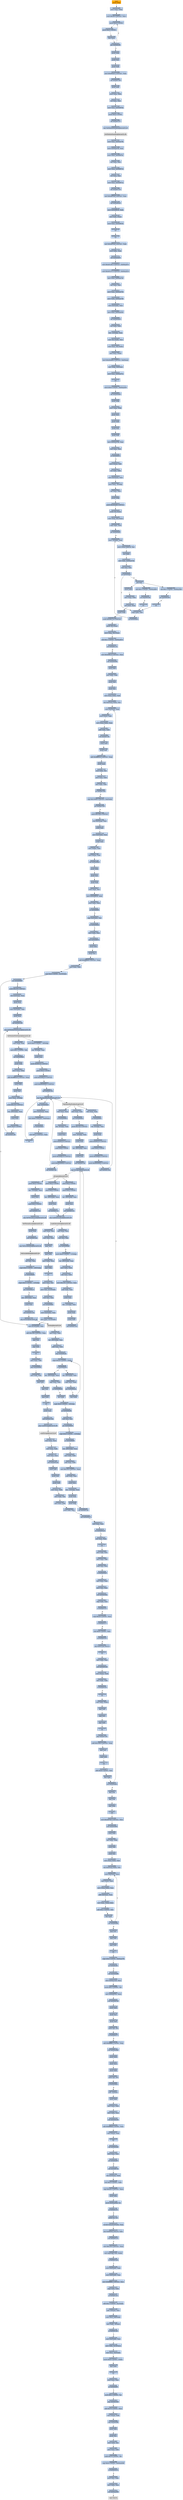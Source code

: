 digraph G {
node[shape=rectangle,style=filled,fillcolor=lightsteelblue,color=lightsteelblue]
bgcolor="transparent"
a0x0049c8f4pushl_ebp[label="start\npushl %ebp",color="lightgrey",fillcolor="orange"];
a0x0049c8f5movl_esp_ebp[label="0x0049c8f5\nmovl %esp, %ebp"];
a0x0049c8f7movl_0x36UINT32_ecx[label="0x0049c8f7\nmovl $0x36<UINT32>, %ecx"];
a0x0049c8fcpushl_0x0UINT8[label="0x0049c8fc\npushl $0x0<UINT8>"];
a0x0049c8fepushl_0x0UINT8[label="0x0049c8fe\npushl $0x0<UINT8>"];
a0x0049c900decl_ecx[label="0x0049c900\ndecl %ecx"];
a0x0049c901jne_0x0049c8fc[label="0x0049c901\njne 0x0049c8fc"];
a0x0049c903pushl_ebx[label="0x0049c903\npushl %ebx"];
a0x0049c904pushl_esi[label="0x0049c904\npushl %esi"];
a0x0049c905pushl_edi[label="0x0049c905\npushl %edi"];
a0x0049c906movl_0x49bafcUINT32_eax[label="0x0049c906\nmovl $0x49bafc<UINT32>, %eax"];
a0x0049c90bcall_0x00407340[label="0x0049c90b\ncall 0x00407340"];
a0x00407340pushl_ebx[label="0x00407340\npushl %ebx"];
a0x00407341movl_eax_ebx[label="0x00407341\nmovl %eax, %ebx"];
a0x00407343xorl_eax_eax[label="0x00407343\nxorl %eax, %eax"];
a0x00407345movl_eax_0x0049f7b0[label="0x00407345\nmovl %eax, 0x0049f7b0"];
a0x0040734apushl_0x0UINT8[label="0x0040734a\npushl $0x0<UINT8>"];
a0x0040734ccall_0x0040727c[label="0x0040734c\ncall 0x0040727c"];
a0x0040727cjmp_GetModuleHandleA_kernel32_dll[label="0x0040727c\njmp GetModuleHandleA@kernel32.dll"];
GetModuleHandleA_kernel32_dll[label="GetModuleHandleA@kernel32.dll",color="lightgrey",fillcolor="lightgrey"];
a0x00407351movl_eax_0x004a47f8[label="0x00407351\nmovl %eax, 0x004a47f8"];
a0x00407356movl_0x004a47f8_eax[label="0x00407356\nmovl 0x004a47f8, %eax"];
a0x0040735bmovl_eax_0x0049f7bc[label="0x0040735b\nmovl %eax, 0x0049f7bc"];
a0x00407360xorl_eax_eax[label="0x00407360\nxorl %eax, %eax"];
a0x00407362movl_eax_0x0049f7c0[label="0x00407362\nmovl %eax, 0x0049f7c0"];
a0x00407367xorl_eax_eax[label="0x00407367\nxorl %eax, %eax"];
a0x00407369movl_eax_0x0049f7c4[label="0x00407369\nmovl %eax, 0x0049f7c4"];
a0x0040736ecall_0x00407334[label="0x0040736e\ncall 0x00407334"];
a0x00407334movl_0x49f7b8UINT32_eax[label="0x00407334\nmovl $0x49f7b8<UINT32>, %eax"];
a0x00407339call_0x00406c40[label="0x00407339\ncall 0x00406c40"];
a0x00406c40movl_0x0049f038_edx[label="0x00406c40\nmovl 0x0049f038, %edx"];
a0x00406c46movl_edx_eax_[label="0x00406c46\nmovl %edx, (%eax)"];
a0x00406c48movl_eax_0x0049f038[label="0x00406c48\nmovl %eax, 0x0049f038"];
a0x00406c4dret[label="0x00406c4d\nret"];
a0x0040733eret[label="0x0040733e\nret"];
a0x00407373movl_0x49f7b8UINT32_edx[label="0x00407373\nmovl $0x49f7b8<UINT32>, %edx"];
a0x00407378movl_ebx_eax[label="0x00407378\nmovl %ebx, %eax"];
a0x0040737acall_0x00404f18[label="0x0040737a\ncall 0x00404f18"];
a0x00404f18movl_0x40126cUINT32_0x004a2014[label="0x00404f18\nmovl $0x40126c<UINT32>, 0x004a2014"];
a0x00404f22movl_0x40127cUINT32_0x004a2018[label="0x00404f22\nmovl $0x40127c<UINT32>, 0x004a2018"];
a0x00404f2cmovl_eax_0x004a47d0[label="0x00404f2c\nmovl %eax, 0x004a47d0"];
a0x00404f31xorl_eax_eax[label="0x00404f31\nxorl %eax, %eax"];
a0x00404f33movl_eax_0x004a47d4[label="0x00404f33\nmovl %eax, 0x004a47d4"];
a0x00404f38movl_edx_0x004a47d8[label="0x00404f38\nmovl %edx, 0x004a47d8"];
a0x00404f3emovl_0x4edx__eax[label="0x00404f3e\nmovl 0x4(%edx), %eax"];
a0x00404f41movl_eax_0x004a2030[label="0x00404f41\nmovl %eax, 0x004a2030"];
a0x00404f46call_0x00404e04[label="0x00404f46\ncall 0x00404e04"];
a0x00404e04xorl_edx_edx[label="0x00404e04\nxorl %edx, %edx"];
a0x00404e06leal__12ebp__eax[label="0x00404e06\nleal -12(%ebp), %eax"];
a0x00404e09movl_fs_edx__ecx[label="0x00404e09\nmovl %fs:(%edx), %ecx"];
a0x00404e0cmovl_eax_fs_edx_[label="0x00404e0c\nmovl %eax, %fs:(%edx)"];
a0x00404e0fmovl_ecx_eax_[label="0x00404e0f\nmovl %ecx, (%eax)"];
a0x00404e11movl_0x404d64UINT32_0x4eax_[label="0x00404e11\nmovl $0x404d64<UINT32>, 0x4(%eax)"];
a0x00404e18movl_ebp_0x8eax_[label="0x00404e18\nmovl %ebp, 0x8(%eax)"];
a0x00404e1bmovl_eax_0x004a47cc[label="0x00404e1b\nmovl %eax, 0x004a47cc"];
a0x00404e20ret[label="0x00404e20\nret"];
a0x00404f4bmovb_0x0UINT8_0x004a2038[label="0x00404f4b\nmovb $0x0<UINT8>, 0x004a2038"];
a0x00404f52call_0x00404eb0[label="0x00404f52\ncall 0x00404eb0"];
a0x00404eb0pushl_ebp[label="0x00404eb0\npushl %ebp"];
a0x00404eb1movl_esp_ebp[label="0x00404eb1\nmovl %esp, %ebp"];
a0x00404eb3pushl_ecx[label="0x00404eb3\npushl %ecx"];
a0x00404eb4pushl_ebx[label="0x00404eb4\npushl %ebx"];
a0x00404eb5pushl_esi[label="0x00404eb5\npushl %esi"];
a0x00404eb6pushl_edi[label="0x00404eb6\npushl %edi"];
a0x00404eb7movl_0x004a47d0_eax[label="0x00404eb7\nmovl 0x004a47d0, %eax"];
a0x00404ebctestl_eax_eax[label="0x00404ebc\ntestl %eax, %eax"];
a0x00404ebeje_0x00404f11[label="0x00404ebe\nje 0x00404f11"];
a0x00404ec0movl_eax__edi[label="0x00404ec0\nmovl (%eax), %edi"];
a0x00404ec2xorl_ebx_ebx[label="0x00404ec2\nxorl %ebx, %ebx"];
a0x00404ec4movl_0x4eax__eax[label="0x00404ec4\nmovl 0x4(%eax), %eax"];
a0x00404ec7movl_eax__4ebp_[label="0x00404ec7\nmovl %eax, -4(%ebp)"];
a0x00404ecaxorl_eax_eax[label="0x00404eca\nxorl %eax, %eax"];
a0x00404eccpushl_ebp[label="0x00404ecc\npushl %ebp"];
a0x00404ecdpushl_0x404efdUINT32[label="0x00404ecd\npushl $0x404efd<UINT32>"];
a0x00404ed2pushl_fs_eax_[label="0x00404ed2\npushl %fs:(%eax)"];
a0x00404ed5movl_esp_fs_eax_[label="0x00404ed5\nmovl %esp, %fs:(%eax)"];
a0x00404ed8cmpl_ebx_edi[label="0x00404ed8\ncmpl %ebx, %edi"];
a0x00404edajle_0x00404ef3[label="0x00404eda\njle 0x00404ef3"];
a0x00404edcmovl__4ebp__eax[label="0x00404edc\nmovl -4(%ebp), %eax"];
a0x00404edfmovl_eaxebx8__esi[label="0x00404edf\nmovl (%eax,%ebx,8), %esi"];
a0x00404ee2incl_ebx[label="0x00404ee2\nincl %ebx"];
a0x00404ee3movl_ebx_0x004a47d4[label="0x00404ee3\nmovl %ebx, 0x004a47d4"];
a0x00404ee9testl_esi_esi[label="0x00404ee9\ntestl %esi, %esi"];
a0x00404eebje_0x00404eef[label="0x00404eeb\nje 0x00404eef"];
a0x00404eefcmpl_ebx_edi[label="0x00404eef\ncmpl %ebx, %edi"];
a0x00404ef1jg_0x00404edc[label="0x00404ef1\njg 0x00404edc"];
a0x00404eedcall_esi[label="0x00404eed\ncall %esi"];
a0x0049c000subl_0x1UINT8_0x004a25b8[label="0x0049c000\nsubl $0x1<UINT8>, 0x004a25b8"];
a0x0049c007jae_0x0049c094[label="0x0049c007\njae 0x0049c094"];
a0x0049c094ret[label="0x0049c094\nret"];
a0x0049c098subl_0x1UINT8_0x004a4800[label="0x0049c098\nsubl $0x1<UINT8>, 0x004a4800"];
a0x0049c09fjae_0x0049c0a8[label="0x0049c09f\njae 0x0049c0a8"];
a0x0049c0a8ret[label="0x0049c0a8\nret"];
a0x0049c0acpushl_ebp[label="0x0049c0ac\npushl %ebp"];
a0x0049c0admovl_esp_ebp[label="0x0049c0ad\nmovl %esp, %ebp"];
a0x0049c0afxorl_eax_eax[label="0x0049c0af\nxorl %eax, %eax"];
a0x0049c0b1pushl_ebp[label="0x0049c0b1\npushl %ebp"];
a0x0049c0b2pushl_0x49c11eUINT32[label="0x0049c0b2\npushl $0x49c11e<UINT32>"];
a0x0049c0b7pushl_fs_eax_[label="0x0049c0b7\npushl %fs:(%eax)"];
a0x0049c0bamovl_esp_fs_eax_[label="0x0049c0ba\nmovl %esp, %fs:(%eax)"];
a0x0049c0bdsubl_0x1UINT8_0x004a4918[label="0x0049c0bd\nsubl $0x1<UINT8>, 0x004a4918"];
a0x0049c0c4jae_0x0049c110[label="0x0049c0c4\njae 0x0049c110"];
a0x0049c0c6movl_0x40f6c4UINT32_eax[label="0x0049c0c6\nmovl $0x40f6c4<UINT32>, %eax"];
a0x0049c0cbcall_0x00404f58[label="0x0049c0cb\ncall 0x00404f58"];
a0x00404f58pushl_ebx[label="0x00404f58\npushl %ebx"];
a0x00404f59xorl_ebx_ebx[label="0x00404f59\nxorl %ebx, %ebx"];
a0x00404f5bpushl_edi[label="0x00404f5b\npushl %edi"];
a0x00404f5cpushl_esi[label="0x00404f5c\npushl %esi"];
a0x00404f5dmovl_eaxebx__edi[label="0x00404f5d\nmovl (%eax,%ebx), %edi"];
a0x00404f60leal_0x4eaxebx__esi[label="0x00404f60\nleal 0x4(%eax,%ebx), %esi"];
a0x00404f64movl_0x4esi__eax[label="0x00404f64\nmovl 0x4(%esi), %eax"];
a0x00404f67movl_esi__edx[label="0x00404f67\nmovl (%esi), %edx"];
a0x00404f69movl_eaxebx__eax[label="0x00404f69\nmovl (%eax,%ebx), %eax"];
a0x00404f6caddl_ebx_edx[label="0x00404f6c\naddl %ebx, %edx"];
a0x00404f6ecall_0x004071bc[label="0x00404f6e\ncall 0x004071bc"];
a0x004071bcpushl_ebx[label="0x004071bc\npushl %ebx"];
a0x004071bdpushl_esi[label="0x004071bd\npushl %esi"];
a0x004071beaddl_0xfffff004UINT32_esp[label="0x004071be\naddl $0xfffff004<UINT32>, %esp"];
a0x004071c4pushl_eax[label="0x004071c4\npushl %eax"];
a0x004071c5movl_edx_esi[label="0x004071c5\nmovl %edx, %esi"];
a0x004071c7movl_eax_ebx[label="0x004071c7\nmovl %eax, %ebx"];
a0x004071c9testl_ebx_ebx[label="0x004071c9\ntestl %ebx, %ebx"];
a0x004071cbje_0x0040720a[label="0x004071cb\nje 0x0040720a"];
a0x004071cdcmpl_0x10000UINT32_0x4ebx_[label="0x004071cd\ncmpl $0x10000<UINT32>, 0x4(%ebx)"];
a0x004071d4jnl_0x00407200[label="0x004071d4\njnl 0x00407200"];
a0x004071d6pushl_0x1000UINT32[label="0x004071d6\npushl $0x1000<UINT32>"];
a0x004071dbleal_0x4esp__eax[label="0x004071db\nleal 0x4(%esp), %eax"];
a0x004071dfpushl_eax[label="0x004071df\npushl %eax"];
a0x004071e0movl_0x4ebx__eax[label="0x004071e0\nmovl 0x4(%ebx), %eax"];
a0x004071e3pushl_eax[label="0x004071e3\npushl %eax"];
a0x004071e4movl_ebx__eax[label="0x004071e4\nmovl (%ebx), %eax"];
a0x004071e6movl_eax__eax[label="0x004071e6\nmovl (%eax), %eax"];
a0x004071e8call_0x004066c4[label="0x004071e8\ncall 0x004066c4"];
a0x004066c4pushl_ebx[label="0x004066c4\npushl %ebx"];
a0x004066c5pushl_esi[label="0x004066c5\npushl %esi"];
a0x004066c6pushl_edi[label="0x004066c6\npushl %edi"];
a0x004066c7movl_eax_esi[label="0x004066c7\nmovl %eax, %esi"];
a0x004066c9movl_0x0049f038_ebx[label="0x004066c9\nmovl 0x0049f038, %ebx"];
a0x004066cftestl_ebx_ebx[label="0x004066cf\ntestl %ebx, %ebx"];
a0x004066d1je_0x004066f3[label="0x004066d1\nje 0x004066f3"];
a0x004066d3cmpl_0x4ebx__esi[label="0x004066d3\ncmpl 0x4(%ebx), %esi"];
a0x004066d6je_0x004066e2[label="0x004066d6\nje 0x004066e2"];
a0x004066e2movl_ebx_eax[label="0x004066e2\nmovl %ebx, %eax"];
a0x004066e4call_0x0040667c[label="0x004066e4\ncall 0x0040667c"];
a0x0040667cpushl_ebx[label="0x0040667c\npushl %ebx"];
a0x0040667dpushl_esi[label="0x0040667d\npushl %esi"];
a0x0040667eaddl_0xfffffef8UINT32_esp[label="0x0040667e\naddl $0xfffffef8<UINT32>, %esp"];
a0x00406684movl_eax_ebx[label="0x00406684\nmovl %eax, %ebx"];
a0x00406686cmpl_0x0UINT8_0x10ebx_[label="0x00406686\ncmpl $0x0<UINT8>, 0x10(%ebx)"];
a0x0040668ajne_0x004066b7[label="0x0040668a\njne 0x004066b7"];
a0x0040668cpushl_0x105UINT32[label="0x0040668c\npushl $0x105<UINT32>"];
a0x00406691leal_0x4esp__eax[label="0x00406691\nleal 0x4(%esp), %eax"];
a0x00406695pushl_eax[label="0x00406695\npushl %eax"];
a0x00406696movl_0x4ebx__eax[label="0x00406696\nmovl 0x4(%ebx), %eax"];
a0x00406699pushl_eax[label="0x00406699\npushl %eax"];
a0x0040669acall_0x004012f4[label="0x0040669a\ncall 0x004012f4"];
a0x004012f4jmp_GetModuleFileNameA_kernel32_dll[label="0x004012f4\njmp GetModuleFileNameA@kernel32.dll"];
GetModuleFileNameA_kernel32_dll[label="GetModuleFileNameA@kernel32.dll",color="lightgrey",fillcolor="lightgrey"];
a0x0040669fmovl_esp_eax[label="0x0040669f\nmovl %esp, %eax"];
a0x004066a1movb_0x1UINT8_dl[label="0x004066a1\nmovb $0x1<UINT8>, %dl"];
a0x004066a3call_0x004068e0[label="0x004066a3\ncall 0x004068e0"];
a0x004068e0pushl_ebp[label="0x004068e0\npushl %ebp"];
a0x004068e1movl_esp_ebp[label="0x004068e1\nmovl %esp, %ebp"];
a0x004068e3addl_0xfffffee0UINT32_esp[label="0x004068e3\naddl $0xfffffee0<UINT32>, %esp"];
a0x004068e9pushl_ebx[label="0x004068e9\npushl %ebx"];
a0x004068eapushl_esi[label="0x004068ea\npushl %esi"];
a0x004068ebmovl_eax__4ebp_[label="0x004068eb\nmovl %eax, -4(%ebp)"];
a0x004068eepushl_0x105UINT32[label="0x004068ee\npushl $0x105<UINT32>"];
a0x004068f3leal__285ebp__eax[label="0x004068f3\nleal -285(%ebp), %eax"];
a0x004068f9pushl_eax[label="0x004068f9\npushl %eax"];
a0x004068fapushl_0x0UINT8[label="0x004068fa\npushl $0x0<UINT8>"];
a0x004068fccall_0x004012f4[label="0x004068fc\ncall 0x004012f4"];
a0x00406901movb_0x0UINT8__18ebp_[label="0x00406901\nmovb $0x0<UINT8>, -18(%ebp)"];
a0x00406905leal__8ebp__eax[label="0x00406905\nleal -8(%ebp), %eax"];
a0x00406908pushl_eax[label="0x00406908\npushl %eax"];
a0x00406909pushl_0xf0019UINT32[label="0x00406909\npushl $0xf0019<UINT32>"];
a0x0040690epushl_0x0UINT8[label="0x0040690e\npushl $0x0<UINT8>"];
a0x00406910pushl_0x406b10UINT32[label="0x00406910\npushl $0x406b10<UINT32>"];
a0x00406915pushl_0x80000001UINT32[label="0x00406915\npushl $0x80000001<UINT32>"];
a0x0040691acall_0x0040134c[label="0x0040691a\ncall 0x0040134c"];
a0x0040134cjmp_RegOpenKeyExA_advapi32_dll[label="0x0040134c\njmp RegOpenKeyExA@advapi32.dll"];
a0x0049c11ejmp_0x00404b20[label="0x0049c11e\njmp 0x00404b20"];
a0x00404b20movl_0x4esp__eax[label="0x00404b20\nmovl 0x4(%esp), %eax"];
a0x00404b24testl_0x6UINT32_0x4eax_[label="0x00404b24\ntestl $0x6<UINT32>, 0x4(%eax)"];
a0x00404b2bje_0x00404bc0[label="0x00404b2b\nje 0x00404bc0"];
a0x00404bc0movl_0x1UINT32_eax[label="0x00404bc0\nmovl $0x1<UINT32>, %eax"];
a0x00404bc5ret[label="0x00404bc5\nret"];
RegOpenKeyExA_advapi32_dll[label="RegOpenKeyExA@advapi32.dll",color="lightgrey",fillcolor="lightgrey"];
a0x0040691ftestl_eax_eax[label="0x0040691f\ntestl %eax, %eax"];
a0x00406921je_0x00406963[label="0x00406921\nje 0x00406963"];
a0x00406923leal__8ebp__eax[label="0x00406923\nleal -8(%ebp), %eax"];
a0x00406926pushl_eax[label="0x00406926\npushl %eax"];
a0x00406927pushl_0xf0019UINT32[label="0x00406927\npushl $0xf0019<UINT32>"];
a0x0040692cpushl_0x0UINT8[label="0x0040692c\npushl $0x0<UINT8>"];
a0x0040692epushl_0x406b10UINT32[label="0x0040692e\npushl $0x406b10<UINT32>"];
a0x00406933pushl_0x80000002UINT32[label="0x00406933\npushl $0x80000002<UINT32>"];
a0x00406938call_0x0040134c[label="0x00406938\ncall 0x0040134c"];
a0x0040693dtestl_eax_eax[label="0x0040693d\ntestl %eax, %eax"];
a0x0040693fje_0x00406963[label="0x0040693f\nje 0x00406963"];
a0x00406941leal__8ebp__eax[label="0x00406941\nleal -8(%ebp), %eax"];
a0x00406944pushl_eax[label="0x00406944\npushl %eax"];
a0x00406945pushl_0xf0019UINT32[label="0x00406945\npushl $0xf0019<UINT32>"];
a0x0040694apushl_0x0UINT8[label="0x0040694a\npushl $0x0<UINT8>"];
a0x0040694cpushl_0x406b2cUINT32[label="0x0040694c\npushl $0x406b2c<UINT32>"];
a0x00406951pushl_0x80000001UINT32[label="0x00406951\npushl $0x80000001<UINT32>"];
a0x00406956call_0x0040134c[label="0x00406956\ncall 0x0040134c"];
a0x0040695btestl_eax_eax[label="0x0040695b\ntestl %eax, %eax"];
a0x0040695djne_0x004069ec[label="0x0040695d\njne 0x004069ec"];
a0x004069ecpushl_0x105UINT32[label="0x004069ec\npushl $0x105<UINT32>"];
a0x004069f1movl__4ebp__eax[label="0x004069f1\nmovl -4(%ebp), %eax"];
a0x004069f4pushl_eax[label="0x004069f4\npushl %eax"];
a0x004069f5leal__285ebp__eax[label="0x004069f5\nleal -285(%ebp), %eax"];
a0x004069fbpushl_eax[label="0x004069fb\npushl %eax"];
a0x004069fccall_0x0040132c[label="0x004069fc\ncall 0x0040132c"];
a0x0040132cjmp_lstrcpynA_kernel32_dll[label="0x0040132c\njmp lstrcpynA@kernel32.dll"];
lstrcpyn_kernel32_dll[label="lstrcpyn@kernel32.dll",color="lightgrey",fillcolor="lightgrey"];
a0x00406a01pushl_0x5UINT8[label="0x00406a01\npushl $0x5<UINT8>"];
a0x00406a03leal__13ebp__eax[label="0x00406a03\nleal -13(%ebp), %eax"];
a0x00406a06pushl_eax[label="0x00406a06\npushl %eax"];
a0x00406a07pushl_0x3UINT8[label="0x00406a07\npushl $0x3<UINT8>"];
a0x00406a09call_0x00401314[label="0x00406a09\ncall 0x00401314"];
a0x00401314jmp_GetThreadLocale_kernel32_dll[label="0x00401314\njmp GetThreadLocale@kernel32.dll"];
GetThreadLocale_kernel32_dll[label="GetThreadLocale@kernel32.dll",color="lightgrey",fillcolor="lightgrey"];
a0x00406a0epushl_eax[label="0x00406a0e\npushl %eax"];
a0x00406a0fcall_0x004012ec[label="0x00406a0f\ncall 0x004012ec"];
a0x004012ecjmp_GetLocaleInfoA_kernel32_dll[label="0x004012ec\njmp GetLocaleInfoA@kernel32.dll"];
GetLocaleInfoA_kernel32_dll[label="GetLocaleInfoA@kernel32.dll",color="lightgrey",fillcolor="lightgrey"];
a0x00406a14xorl_esi_esi[label="0x00406a14\nxorl %esi, %esi"];
a0x00406a16cmpb_0x0UINT8__285ebp_[label="0x00406a16\ncmpb $0x0<UINT8>, -285(%ebp)"];
a0x00406a1dje_0x00406b06[label="0x00406a1d\nje 0x00406b06"];
a0x00406a23cmpb_0x0UINT8__13ebp_[label="0x00406a23\ncmpb $0x0<UINT8>, -13(%ebp)"];
a0x00406a27jne_0x00406a33[label="0x00406a27\njne 0x00406a33"];
a0x00406a33leal__285ebp__eax[label="0x00406a33\nleal -285(%ebp), %eax"];
a0x00406a39pushl_eax[label="0x00406a39\npushl %eax"];
a0x00406a3acall_0x00401334[label="0x00406a3a\ncall 0x00401334"];
a0x00401334jmp_lstrlenA_kernel32_dll[label="0x00401334\njmp lstrlenA@kernel32.dll"];
lstrlen_kernel32_dll[label="lstrlen@kernel32.dll",color="lightgrey",fillcolor="lightgrey"];
a0x00406a3fmovl_eax_ebx[label="0x00406a3f\nmovl %eax, %ebx"];
a0x00406a41leal__285ebp__eax[label="0x00406a41\nleal -285(%ebp), %eax"];
a0x00406a47addl_eax_ebx[label="0x00406a47\naddl %eax, %ebx"];
a0x00406a49jmp_0x00406a4c[label="0x00406a49\njmp 0x00406a4c"];
a0x00406a4ccmpb_0x2eUINT8_ebx_[label="0x00406a4c\ncmpb $0x2e<UINT8>, (%ebx)"];
a0x00406a4fje_0x00406a5b[label="0x00406a4f\nje 0x00406a5b"];
a0x00406a51leal__285ebp__eax[label="0x00406a51\nleal -285(%ebp), %eax"];
a0x00406a57cmpl_eax_ebx[label="0x00406a57\ncmpl %eax, %ebx"];
a0x00406a59jne_0x00406a4b[label="0x00406a59\njne 0x00406a4b"];
a0x00406a4bdecl_ebx[label="0x00406a4b\ndecl %ebx"];
a0x00406a5bleal__285ebp__eax[label="0x00406a5b\nleal -285(%ebp), %eax"];
a0x00406a61cmpl_eax_ebx[label="0x00406a61\ncmpl %eax, %ebx"];
a0x00406a63je_0x00406b06[label="0x00406a63\nje 0x00406b06"];
a0x00406a69incl_ebx[label="0x00406a69\nincl %ebx"];
a0x00406a6acmpb_0x0UINT8__18ebp_[label="0x00406a6a\ncmpb $0x0<UINT8>, -18(%ebp)"];
a0x00406a6eje_0x00406a98[label="0x00406a6e\nje 0x00406a98"];
a0x00406a98testl_esi_esi[label="0x00406a98\ntestl %esi, %esi"];
a0x00406a9ajne_0x00406b06[label="0x00406a9a\njne 0x00406b06"];
a0x00406a9ccmpb_0x0UINT8__13ebp_[label="0x00406a9c\ncmpb $0x0<UINT8>, -13(%ebp)"];
a0x00406aa0je_0x00406b06[label="0x00406aa0\nje 0x00406b06"];
a0x00406aa2leal__285ebp__eax[label="0x00406aa2\nleal -285(%ebp), %eax"];
a0x00406aa8movl_ebx_edx[label="0x00406aa8\nmovl %ebx, %edx"];
a0x00406aaasubl_eax_edx[label="0x00406aaa\nsubl %eax, %edx"];
a0x00406aacmovl_0x105UINT32_eax[label="0x00406aac\nmovl $0x105<UINT32>, %eax"];
a0x00406ab1subl_edx_eax[label="0x00406ab1\nsubl %edx, %eax"];
a0x00406ab3pushl_eax[label="0x00406ab3\npushl %eax"];
a0x00406ab4leal__13ebp__eax[label="0x00406ab4\nleal -13(%ebp), %eax"];
a0x00406ab7pushl_eax[label="0x00406ab7\npushl %eax"];
a0x00406ab8pushl_ebx[label="0x00406ab8\npushl %ebx"];
a0x00406ab9call_0x0040132c[label="0x00406ab9\ncall 0x0040132c"];
a0x00406abepushl_0x2UINT8[label="0x00406abe\npushl $0x2<UINT8>"];
a0x00406ac0pushl_0x0UINT8[label="0x00406ac0\npushl $0x0<UINT8>"];
a0x00406ac2leal__285ebp__eax[label="0x00406ac2\nleal -285(%ebp), %eax"];
a0x00406ac8pushl_eax[label="0x00406ac8\npushl %eax"];
a0x00406ac9call_0x0040131c[label="0x00406ac9\ncall 0x0040131c"];
a0x0040131cjmp_LoadLibraryExA_kernel32_dll[label="0x0040131c\njmp LoadLibraryExA@kernel32.dll"];
LoadLibraryExA_kernel32_dll[label="LoadLibraryExA@kernel32.dll",color="lightgrey",fillcolor="lightgrey"];
a0x00406acemovl_eax_esi[label="0x00406ace\nmovl %eax, %esi"];
a0x00406ad0testl_esi_esi[label="0x00406ad0\ntestl %esi, %esi"];
a0x00406ad2jne_0x00406b06[label="0x00406ad2\njne 0x00406b06"];
a0x00406ad4movb_0x0UINT8__11ebp_[label="0x00406ad4\nmovb $0x0<UINT8>, -11(%ebp)"];
a0x00406ad8leal__285ebp__eax[label="0x00406ad8\nleal -285(%ebp), %eax"];
a0x00406ademovl_ebx_edx[label="0x00406ade\nmovl %ebx, %edx"];
a0x00406ae0subl_eax_edx[label="0x00406ae0\nsubl %eax, %edx"];
a0x00406ae2movl_0x105UINT32_eax[label="0x00406ae2\nmovl $0x105<UINT32>, %eax"];
a0x00406ae7subl_edx_eax[label="0x00406ae7\nsubl %edx, %eax"];
a0x00406ae9pushl_eax[label="0x00406ae9\npushl %eax"];
a0x00406aealeal__13ebp__eax[label="0x00406aea\nleal -13(%ebp), %eax"];
a0x00406aedpushl_eax[label="0x00406aed\npushl %eax"];
a0x00406aeepushl_ebx[label="0x00406aee\npushl %ebx"];
a0x00406aefcall_0x0040132c[label="0x00406aef\ncall 0x0040132c"];
a0x00406af4pushl_0x2UINT8[label="0x00406af4\npushl $0x2<UINT8>"];
a0x00406af6pushl_0x0UINT8[label="0x00406af6\npushl $0x0<UINT8>"];
a0x00406af8leal__285ebp__eax[label="0x00406af8\nleal -285(%ebp), %eax"];
a0x00406afepushl_eax[label="0x00406afe\npushl %eax"];
a0x00406affcall_0x0040131c[label="0x00406aff\ncall 0x0040131c"];
a0x00406b04movl_eax_esi[label="0x00406b04\nmovl %eax, %esi"];
a0x00406b06movl_esi_eax[label="0x00406b06\nmovl %esi, %eax"];
a0x00406b08popl_esi[label="0x00406b08\npopl %esi"];
a0x00406b09popl_ebx[label="0x00406b09\npopl %ebx"];
a0x00406b0amovl_ebp_esp[label="0x00406b0a\nmovl %ebp, %esp"];
a0x00406b0cpopl_ebp[label="0x00406b0c\npopl %ebp"];
a0x00406b0dret[label="0x00406b0d\nret"];
a0x004066a8movl_eax_esi[label="0x004066a8\nmovl %eax, %esi"];
a0x004066aamovl_esi_0x10ebx_[label="0x004066aa\nmovl %esi, 0x10(%ebx)"];
a0x004066adtestl_esi_esi[label="0x004066ad\ntestl %esi, %esi"];
a0x004066afjne_0x004066b7[label="0x004066af\njne 0x004066b7"];
a0x004066b1movl_0x4ebx__eax[label="0x004066b1\nmovl 0x4(%ebx), %eax"];
a0x004066b4movl_eax_0x10ebx_[label="0x004066b4\nmovl %eax, 0x10(%ebx)"];
a0x004066b7movl_0x10ebx__eax[label="0x004066b7\nmovl 0x10(%ebx), %eax"];
a0x004066baaddl_0x108UINT32_esp[label="0x004066ba\naddl $0x108<UINT32>, %esp"];
a0x004066c0popl_esi[label="0x004066c0\npopl %esi"];
a0x004066c1popl_ebx[label="0x004066c1\npopl %ebx"];
a0x004066c2ret[label="0x004066c2\nret"];
a0x004066e9movl_eax_edi[label="0x004066e9\nmovl %eax, %edi"];
a0x004066ebjmp_0x004066f5[label="0x004066eb\njmp 0x004066f5"];
a0x004066f5movl_edi_eax[label="0x004066f5\nmovl %edi, %eax"];
a0x004066f7popl_edi[label="0x004066f7\npopl %edi"];
a0x004066f8popl_esi[label="0x004066f8\npopl %esi"];
a0x004066f9popl_ebx[label="0x004066f9\npopl %ebx"];
a0x004066faret[label="0x004066fa\nret"];
a0x004071edpushl_eax[label="0x004071ed\npushl %eax"];
a0x004071eecall_0x00401324[label="0x004071ee\ncall 0x00401324"];
a0x00401324jmp_LoadStringA_user32_dll[label="0x00401324\njmp LoadStringA@user32.dll"];
LoadStringA_user32_dll[label="LoadStringA@user32.dll",color="lightgrey",fillcolor="lightgrey"];
a0x004071f3movl_eax_ecx[label="0x004071f3\nmovl %eax, %ecx"];
a0x004071f5movl_esp_edx[label="0x004071f5\nmovl %esp, %edx"];
a0x004071f7movl_esi_eax[label="0x004071f7\nmovl %esi, %eax"];
a0x004071f9call_0x004052a8[label="0x004071f9\ncall 0x004052a8"];
a0x004052a8pushl_ebx[label="0x004052a8\npushl %ebx"];
a0x004052a9pushl_esi[label="0x004052a9\npushl %esi"];
a0x004052aapushl_edi[label="0x004052aa\npushl %edi"];
a0x004052abmovl_eax_ebx[label="0x004052ab\nmovl %eax, %ebx"];
a0x004052admovl_edx_esi[label="0x004052ad\nmovl %edx, %esi"];
a0x004052afmovl_ecx_edi[label="0x004052af\nmovl %ecx, %edi"];
a0x004052b1movl_edi_eax[label="0x004052b1\nmovl %edi, %eax"];
a0x004052b3call_0x0040527c[label="0x004052b3\ncall 0x0040527c"];
a0x0040527ctestl_eax_eax[label="0x0040527c\ntestl %eax, %eax"];
a0x0040527ejle_0x004052a4[label="0x0040527e\njle 0x004052a4"];
a0x004052a4xorl_eax_eax[label="0x004052a4\nxorl %eax, %eax"];
a0x004052a6ret[label="0x004052a6\nret"];
a0x004052b8movl_edi_ecx[label="0x004052b8\nmovl %edi, %ecx"];
a0x004052bamovl_eax_edi[label="0x004052ba\nmovl %eax, %edi"];
a0x004052bctestl_esi_esi[label="0x004052bc\ntestl %esi, %esi"];
a0x004052beje_0x004052c9[label="0x004052be\nje 0x004052c9"];
a0x004052c0movl_eax_edx[label="0x004052c0\nmovl %eax, %edx"];
a0x004052c2movl_esi_eax[label="0x004052c2\nmovl %esi, %eax"];
a0x004052c4call_0x004030ec[label="0x004052c4\ncall 0x004030ec"];
a0x004030eccmpl_edx_eax[label="0x004030ec\ncmpl %edx, %eax"];
a0x004030eeje_0x00403121[label="0x004030ee\nje 0x00403121"];
a0x004030f0cmpl_0x20UINT8_ecx[label="0x004030f0\ncmpl $0x20<UINT8>, %ecx"];
a0x004030f3ja_0x00403171[label="0x004030f3\nja 0x00403171"];
a0x004030f5subl_0x8UINT8_ecx[label="0x004030f5\nsubl $0x8<UINT8>, %ecx"];
a0x004030f8jg_0x00403101[label="0x004030f8\njg 0x00403101"];
a0x004030fajmp_0x403144ecx4_[label="0x004030fa\njmp 0x403144(,%ecx,4)"];
a0x00403121ret[label="0x00403121\nret"];
a0x004052c9movl_ebx_eax[label="0x004052c9\nmovl %ebx, %eax"];
a0x004052cbcall_0x004051b8[label="0x004052cb\ncall 0x004051b8"];
a0x004051b8movl_eax__edx[label="0x004051b8\nmovl (%eax), %edx"];
a0x004051batestl_edx_edx[label="0x004051ba\ntestl %edx, %edx"];
a0x004051bcje_0x004051da[label="0x004051bc\nje 0x004051da"];
a0x004051daret[label="0x004051da\nret"];
a0x004052d0movl_edi_ebx_[label="0x004052d0\nmovl %edi, (%ebx)"];
a0x004052d2popl_edi[label="0x004052d2\npopl %edi"];
a0x004052d3popl_esi[label="0x004052d3\npopl %esi"];
a0x004052d4popl_ebx[label="0x004052d4\npopl %ebx"];
a0x004052d5ret[label="0x004052d5\nret"];
a0x004071fejmp_0x0040720a[label="0x004071fe\njmp 0x0040720a"];
a0x0040720aaddl_0x1000UINT32_esp[label="0x0040720a\naddl $0x1000<UINT32>, %esp"];
a0x00407210popl_esi[label="0x00407210\npopl %esi"];
a0x00407211popl_ebx[label="0x00407211\npopl %ebx"];
a0x00407212ret[label="0x00407212\nret"];
a0x00404f73addl_0x8UINT8_esi[label="0x00404f73\naddl $0x8<UINT8>, %esi"];
a0x00404f76decl_edi[label="0x00404f76\ndecl %edi"];
a0x00404f77jne_0x00404f64[label="0x00404f77\njne 0x00404f64"];
a0x00404f79popl_esi[label="0x00404f79\npopl %esi"];
a0x00404f7apopl_edi[label="0x00404f7a\npopl %edi"];
a0x00404f7bpopl_ebx[label="0x00404f7b\npopl %ebx"];
a0x00404f7cret[label="0x00404f7c\nret"];
a0x0049c0d0movl_0x40f7b0UINT32_eax[label="0x0049c0d0\nmovl $0x40f7b0<UINT32>, %eax"];
a0x0049c0d5call_0x00404f80[label="0x0049c0d5\ncall 0x00404f80"];
a0x00404f80pushl_ebx[label="0x00404f80\npushl %ebx"];
a0x00404f81xorl_ebx_ebx[label="0x00404f81\nxorl %ebx, %ebx"];
a0x00404f83pushl_edi[label="0x00404f83\npushl %edi"];
a0x00404f84pushl_esi[label="0x00404f84\npushl %esi"];
a0x00404f85movl_eaxebx__edi[label="0x00404f85\nmovl (%eax,%ebx), %edi"];
a0x00404f88leal_0x4eaxebx__esi[label="0x00404f88\nleal 0x4(%eax,%ebx), %esi"];
a0x00404f8cmovl_0x4esi__eax[label="0x00404f8c\nmovl 0x4(%esi), %eax"];
a0x00404f8fmovl_esi__edx[label="0x00404f8f\nmovl (%esi), %edx"];
a0x00404f91movl_eaxebx__eax[label="0x00404f91\nmovl (%eax,%ebx), %eax"];
a0x00404f94addl_0x8esi__eax[label="0x00404f94\naddl 0x8(%esi), %eax"];
a0x00404f97movl_eax_edxebx_[label="0x00404f97\nmovl %eax, (%edx,%ebx)"];
a0x00404f9aaddl_0xcUINT8_esi[label="0x00404f9a\naddl $0xc<UINT8>, %esi"];
a0x00404f9ddecl_edi[label="0x00404f9d\ndecl %edi"];
a0x00404f9ejne_0x00404f8c[label="0x00404f9e\njne 0x00404f8c"];
a0x00404fa0popl_esi[label="0x00404fa0\npopl %esi"];
a0x00404fa1popl_edi[label="0x00404fa1\npopl %edi"];
a0x00404fa2popl_ebx[label="0x00404fa2\npopl %ebx"];
a0x00404fa3ret[label="0x00404fa3\nret"];
a0x0049c0dacmpb_0x0UINT8_0x004a47f5[label="0x0049c0da\ncmpb $0x0<UINT8>, 0x004a47f5"];
a0x0049c0e1je_0x0049c0f2[label="0x0049c0e1\nje 0x0049c0f2"];
a0x0049c0f2call_0x0040ddf8[label="0x0049c0f2\ncall 0x0040ddf8"];
a0x0040ddf8movl_0x004a14c8_ecx[label="0x0040ddf8\nmovl 0x004a14c8, %ecx"];
a0x0040ddfemovb_0x1UINT8_dl[label="0x0040ddfe\nmovb $0x1<UINT8>, %dl"];
a0x0040de00movl_0x004087bc_eax[label="0x0040de00\nmovl 0x004087bc, %eax"];
a0x0040de05call_0x0040d7b8[label="0x0040de05\ncall 0x0040d7b8"];
a0x0040d7b8pushl_ebx[label="0x0040d7b8\npushl %ebx"];
a0x0040d7b9pushl_esi[label="0x0040d7b9\npushl %esi"];
a0x0040d7bapushl_edi[label="0x0040d7ba\npushl %edi"];
a0x0040d7bbtestb_dl_dl[label="0x0040d7bb\ntestb %dl, %dl"];
a0x0040d7bdje_0x0040d7c7[label="0x0040d7bd\nje 0x0040d7c7"];
a0x0040d7bfaddl_0xfffffff0UINT8_esp[label="0x0040d7bf\naddl $0xfffffff0<UINT8>, %esp"];
a0x0040d7c2call_0x004046b0[label="0x0040d7c2\ncall 0x004046b0"];
a0x004046b0pushl_edx[label="0x004046b0\npushl %edx"];
a0x004046b1pushl_ecx[label="0x004046b1\npushl %ecx"];
a0x004046b2pushl_ebx[label="0x004046b2\npushl %ebx"];
a0x004046b3testb_dl_dl[label="0x004046b3\ntestb %dl, %dl"];
a0x004046b5jl_0x004046ba[label="0x004046b5\njl 0x004046ba"];
a0x004046b7call__12eax_[label="0x004046b7\ncall -12(%eax)"];
a0x00404324pushl_ebx[label="0x00404324\npushl %ebx"];
a0x00404325movl_eax_ebx[label="0x00404325\nmovl %eax, %ebx"];
a0x00404327movl_ebx_eax[label="0x00404327\nmovl %ebx, %eax"];
a0x00404329call_0x00404354[label="0x00404329\ncall 0x00404354"];
a0x00404354addl_0xffffffd8UINT8_eax[label="0x00404354\naddl $0xffffffd8<UINT8>, %eax"];
a0x00404357movl_eax__eax[label="0x00404357\nmovl (%eax), %eax"];
a0x00404359ret[label="0x00404359\nret"];
a0x0040432ecall_0x00402ef0[label="0x0040432e\ncall 0x00402ef0"];
a0x00402ef0testl_eax_eax[label="0x00402ef0\ntestl %eax, %eax"];
a0x00402ef2jle_0x00402f07[label="0x00402ef2\njle 0x00402f07"];
a0x00402ef4call_0x0049f724[label="0x00402ef4\ncall 0x0049f724"];
a0x004019fcleal_0x3eax__edx[label="0x004019fc\nleal 0x3(%eax), %edx"];
a0x004019ffshrl_0x3UINT8_edx[label="0x004019ff\nshrl $0x3<UINT8>, %edx"];
a0x00401a02cmpl_0xa2cUINT32_eax[label="0x00401a02\ncmpl $0xa2c<UINT32>, %eax"];
a0x00401a07pushl_ebx[label="0x00401a07\npushl %ebx"];
a0x00401a08movb_0x004a204d_cl[label="0x00401a08\nmovb 0x004a204d, %cl"];
a0x00401a0eja_0x00401c5c[label="0x00401a0e\nja 0x00401c5c"];
a0x00401a14testb_cl_cl[label="0x00401a14\ntestb %cl, %cl"];
a0x00401a16movzbl_0x4a25c0edx__eax[label="0x00401a16\nmovzbl 0x4a25c0(%edx), %eax"];
a0x00401a1dleal_0x49f044eax8__ebx[label="0x00401a1d\nleal 0x49f044(,%eax,8), %ebx"];
a0x00401a24jne_0x00401a7c[label="0x00401a24\njne 0x00401a7c"];
a0x00401a7cmovl_0x100UINT32_eax[label="0x00401a7c\nmovl $0x100<UINT32>, %eax"];
a0x00401a81lock_cmpxchgb_ah_ebx_[label="0x00401a81\nlock cmpxchgb %ah, (%ebx)"];
a0x00401a85je_0x00401a26[label="0x00401a85\nje 0x00401a26"];
a0x00401a26movl_0x4ebx__edx[label="0x00401a26\nmovl 0x4(%ebx), %edx"];
a0x00401a29movl_0x8edx__eax[label="0x00401a29\nmovl 0x8(%edx), %eax"];
a0x00401a2cmovl_0xfffffff8UINT32_ecx[label="0x00401a2c\nmovl $0xfffffff8<UINT32>, %ecx"];
a0x00401a31cmpl_ebx_edx[label="0x00401a31\ncmpl %ebx, %edx"];
a0x00401a33je_0x00401a4c[label="0x00401a33\nje 0x00401a4c"];
a0x00401a35addl_0x1UINT8_0xcedx_[label="0x00401a35\naddl $0x1<UINT8>, 0xc(%edx)"];
a0x00401a39andl__4eax__ecx[label="0x00401a39\nandl -4(%eax), %ecx"];
a0x00401a3cmovl_ecx_0x8edx_[label="0x00401a3c\nmovl %ecx, 0x8(%edx)"];
a0x00401a3fmovl_edx__4eax_[label="0x00401a3f\nmovl %edx, -4(%eax)"];
a0x00401a42je_0x00401a6c[label="0x00401a42\nje 0x00401a6c"];
a0x00401a6cmovl_0x4edx__ecx[label="0x00401a6c\nmovl 0x4(%edx), %ecx"];
a0x00401a6fmovl_ebx_0x14ecx_[label="0x00401a6f\nmovl %ebx, 0x14(%ecx)"];
a0x00401a72movl_ecx_0x4ebx_[label="0x00401a72\nmovl %ecx, 0x4(%ebx)"];
a0x00401a75movb_0x0UINT8_ebx_[label="0x00401a75\nmovb $0x0<UINT8>, (%ebx)"];
a0x00401a78popl_ebx[label="0x00401a78\npopl %ebx"];
a0x00401a79ret[label="0x00401a79\nret"];
a0x00402efatestl_eax_eax[label="0x00402efa\ntestl %eax, %eax"];
a0x00402efcje_0x00402f00[label="0x00402efc\nje 0x00402f00"];
a0x00402f00movb_0x1UINT8_al[label="0x00402f00\nmovb $0x1<UINT8>, %al"];
a0x00402f02jmp_0x00403040[label="0x00402f02\njmp 0x00403040"];
a0x00403040andl_0x7fUINT8_eax[label="0x00403040\nandl $0x7f<UINT8>, %eax"];
a0x00403043movl_esp__edx[label="0x00403043\nmovl (%esp), %edx"];
a0x00403046jmp_0x00402ff4[label="0x00403046\njmp 0x00402ff4"];
a0x00402ff4pushl_ebx[label="0x00402ff4\npushl %ebx"];
a0x00402ff5pushl_esi[label="0x00402ff5\npushl %esi"];
a0x00402ff6movl_edx_esi[label="0x00402ff6\nmovl %edx, %esi"];
a0x00402ff8movl_eax_ebx[label="0x00402ff8\nmovl %eax, %ebx"];
a0x00402ffaandb_0x7fUINT8_bl[label="0x00402ffa\nandb $0x7f<UINT8>, %bl"];
a0x00402ffdcmpl_0x0UINT8_0x004a2008[label="0x00402ffd\ncmpl $0x0<UINT8>, 0x004a2008"];
a0x00403004je_0x00403010[label="0x00403004\nje 0x00403010"];
a0x00403006movl_esi_edx[label="0x00403006\nmovl %esi, %edx"];
a0x00403008movl_ebx_eax[label="0x00403008\nmovl %ebx, %eax"];
a0x0040300acall_0x004a2008[label="0x0040300a\ncall 0x004a2008"];
a0x61745374[label="0x61745374",color="lightgrey",fillcolor="lightgrey"];
a0x0049c8f4pushl_ebp -> a0x0049c8f5movl_esp_ebp [color="#000000"];
a0x0049c8f5movl_esp_ebp -> a0x0049c8f7movl_0x36UINT32_ecx [color="#000000"];
a0x0049c8f7movl_0x36UINT32_ecx -> a0x0049c8fcpushl_0x0UINT8 [color="#000000"];
a0x0049c8fcpushl_0x0UINT8 -> a0x0049c8fepushl_0x0UINT8 [color="#000000"];
a0x0049c8fepushl_0x0UINT8 -> a0x0049c900decl_ecx [color="#000000"];
a0x0049c900decl_ecx -> a0x0049c901jne_0x0049c8fc [color="#000000"];
a0x0049c901jne_0x0049c8fc -> a0x0049c8fcpushl_0x0UINT8 [color="#000000",label="T"];
a0x0049c901jne_0x0049c8fc -> a0x0049c903pushl_ebx [color="#000000",label="F"];
a0x0049c903pushl_ebx -> a0x0049c904pushl_esi [color="#000000"];
a0x0049c904pushl_esi -> a0x0049c905pushl_edi [color="#000000"];
a0x0049c905pushl_edi -> a0x0049c906movl_0x49bafcUINT32_eax [color="#000000"];
a0x0049c906movl_0x49bafcUINT32_eax -> a0x0049c90bcall_0x00407340 [color="#000000"];
a0x0049c90bcall_0x00407340 -> a0x00407340pushl_ebx [color="#000000"];
a0x00407340pushl_ebx -> a0x00407341movl_eax_ebx [color="#000000"];
a0x00407341movl_eax_ebx -> a0x00407343xorl_eax_eax [color="#000000"];
a0x00407343xorl_eax_eax -> a0x00407345movl_eax_0x0049f7b0 [color="#000000"];
a0x00407345movl_eax_0x0049f7b0 -> a0x0040734apushl_0x0UINT8 [color="#000000"];
a0x0040734apushl_0x0UINT8 -> a0x0040734ccall_0x0040727c [color="#000000"];
a0x0040734ccall_0x0040727c -> a0x0040727cjmp_GetModuleHandleA_kernel32_dll [color="#000000"];
a0x0040727cjmp_GetModuleHandleA_kernel32_dll -> GetModuleHandleA_kernel32_dll [color="#000000"];
GetModuleHandleA_kernel32_dll -> a0x00407351movl_eax_0x004a47f8 [color="#000000"];
a0x00407351movl_eax_0x004a47f8 -> a0x00407356movl_0x004a47f8_eax [color="#000000"];
a0x00407356movl_0x004a47f8_eax -> a0x0040735bmovl_eax_0x0049f7bc [color="#000000"];
a0x0040735bmovl_eax_0x0049f7bc -> a0x00407360xorl_eax_eax [color="#000000"];
a0x00407360xorl_eax_eax -> a0x00407362movl_eax_0x0049f7c0 [color="#000000"];
a0x00407362movl_eax_0x0049f7c0 -> a0x00407367xorl_eax_eax [color="#000000"];
a0x00407367xorl_eax_eax -> a0x00407369movl_eax_0x0049f7c4 [color="#000000"];
a0x00407369movl_eax_0x0049f7c4 -> a0x0040736ecall_0x00407334 [color="#000000"];
a0x0040736ecall_0x00407334 -> a0x00407334movl_0x49f7b8UINT32_eax [color="#000000"];
a0x00407334movl_0x49f7b8UINT32_eax -> a0x00407339call_0x00406c40 [color="#000000"];
a0x00407339call_0x00406c40 -> a0x00406c40movl_0x0049f038_edx [color="#000000"];
a0x00406c40movl_0x0049f038_edx -> a0x00406c46movl_edx_eax_ [color="#000000"];
a0x00406c46movl_edx_eax_ -> a0x00406c48movl_eax_0x0049f038 [color="#000000"];
a0x00406c48movl_eax_0x0049f038 -> a0x00406c4dret [color="#000000"];
a0x00406c4dret -> a0x0040733eret [color="#000000"];
a0x0040733eret -> a0x00407373movl_0x49f7b8UINT32_edx [color="#000000"];
a0x00407373movl_0x49f7b8UINT32_edx -> a0x00407378movl_ebx_eax [color="#000000"];
a0x00407378movl_ebx_eax -> a0x0040737acall_0x00404f18 [color="#000000"];
a0x0040737acall_0x00404f18 -> a0x00404f18movl_0x40126cUINT32_0x004a2014 [color="#000000"];
a0x00404f18movl_0x40126cUINT32_0x004a2014 -> a0x00404f22movl_0x40127cUINT32_0x004a2018 [color="#000000"];
a0x00404f22movl_0x40127cUINT32_0x004a2018 -> a0x00404f2cmovl_eax_0x004a47d0 [color="#000000"];
a0x00404f2cmovl_eax_0x004a47d0 -> a0x00404f31xorl_eax_eax [color="#000000"];
a0x00404f31xorl_eax_eax -> a0x00404f33movl_eax_0x004a47d4 [color="#000000"];
a0x00404f33movl_eax_0x004a47d4 -> a0x00404f38movl_edx_0x004a47d8 [color="#000000"];
a0x00404f38movl_edx_0x004a47d8 -> a0x00404f3emovl_0x4edx__eax [color="#000000"];
a0x00404f3emovl_0x4edx__eax -> a0x00404f41movl_eax_0x004a2030 [color="#000000"];
a0x00404f41movl_eax_0x004a2030 -> a0x00404f46call_0x00404e04 [color="#000000"];
a0x00404f46call_0x00404e04 -> a0x00404e04xorl_edx_edx [color="#000000"];
a0x00404e04xorl_edx_edx -> a0x00404e06leal__12ebp__eax [color="#000000"];
a0x00404e06leal__12ebp__eax -> a0x00404e09movl_fs_edx__ecx [color="#000000"];
a0x00404e09movl_fs_edx__ecx -> a0x00404e0cmovl_eax_fs_edx_ [color="#000000"];
a0x00404e0cmovl_eax_fs_edx_ -> a0x00404e0fmovl_ecx_eax_ [color="#000000"];
a0x00404e0fmovl_ecx_eax_ -> a0x00404e11movl_0x404d64UINT32_0x4eax_ [color="#000000"];
a0x00404e11movl_0x404d64UINT32_0x4eax_ -> a0x00404e18movl_ebp_0x8eax_ [color="#000000"];
a0x00404e18movl_ebp_0x8eax_ -> a0x00404e1bmovl_eax_0x004a47cc [color="#000000"];
a0x00404e1bmovl_eax_0x004a47cc -> a0x00404e20ret [color="#000000"];
a0x00404e20ret -> a0x00404f4bmovb_0x0UINT8_0x004a2038 [color="#000000"];
a0x00404f4bmovb_0x0UINT8_0x004a2038 -> a0x00404f52call_0x00404eb0 [color="#000000"];
a0x00404f52call_0x00404eb0 -> a0x00404eb0pushl_ebp [color="#000000"];
a0x00404eb0pushl_ebp -> a0x00404eb1movl_esp_ebp [color="#000000"];
a0x00404eb1movl_esp_ebp -> a0x00404eb3pushl_ecx [color="#000000"];
a0x00404eb3pushl_ecx -> a0x00404eb4pushl_ebx [color="#000000"];
a0x00404eb4pushl_ebx -> a0x00404eb5pushl_esi [color="#000000"];
a0x00404eb5pushl_esi -> a0x00404eb6pushl_edi [color="#000000"];
a0x00404eb6pushl_edi -> a0x00404eb7movl_0x004a47d0_eax [color="#000000"];
a0x00404eb7movl_0x004a47d0_eax -> a0x00404ebctestl_eax_eax [color="#000000"];
a0x00404ebctestl_eax_eax -> a0x00404ebeje_0x00404f11 [color="#000000"];
a0x00404ebeje_0x00404f11 -> a0x00404ec0movl_eax__edi [color="#000000",label="F"];
a0x00404ec0movl_eax__edi -> a0x00404ec2xorl_ebx_ebx [color="#000000"];
a0x00404ec2xorl_ebx_ebx -> a0x00404ec4movl_0x4eax__eax [color="#000000"];
a0x00404ec4movl_0x4eax__eax -> a0x00404ec7movl_eax__4ebp_ [color="#000000"];
a0x00404ec7movl_eax__4ebp_ -> a0x00404ecaxorl_eax_eax [color="#000000"];
a0x00404ecaxorl_eax_eax -> a0x00404eccpushl_ebp [color="#000000"];
a0x00404eccpushl_ebp -> a0x00404ecdpushl_0x404efdUINT32 [color="#000000"];
a0x00404ecdpushl_0x404efdUINT32 -> a0x00404ed2pushl_fs_eax_ [color="#000000"];
a0x00404ed2pushl_fs_eax_ -> a0x00404ed5movl_esp_fs_eax_ [color="#000000"];
a0x00404ed5movl_esp_fs_eax_ -> a0x00404ed8cmpl_ebx_edi [color="#000000"];
a0x00404ed8cmpl_ebx_edi -> a0x00404edajle_0x00404ef3 [color="#000000"];
a0x00404edajle_0x00404ef3 -> a0x00404edcmovl__4ebp__eax [color="#000000",label="F"];
a0x00404edcmovl__4ebp__eax -> a0x00404edfmovl_eaxebx8__esi [color="#000000"];
a0x00404edfmovl_eaxebx8__esi -> a0x00404ee2incl_ebx [color="#000000"];
a0x00404ee2incl_ebx -> a0x00404ee3movl_ebx_0x004a47d4 [color="#000000"];
a0x00404ee3movl_ebx_0x004a47d4 -> a0x00404ee9testl_esi_esi [color="#000000"];
a0x00404ee9testl_esi_esi -> a0x00404eebje_0x00404eef [color="#000000"];
a0x00404eebje_0x00404eef -> a0x00404eefcmpl_ebx_edi [color="#000000",label="T"];
a0x00404eefcmpl_ebx_edi -> a0x00404ef1jg_0x00404edc [color="#000000"];
a0x00404ef1jg_0x00404edc -> a0x00404edcmovl__4ebp__eax [color="#000000",label="T"];
a0x00404eebje_0x00404eef -> a0x00404eedcall_esi [color="#000000",label="F"];
a0x00404eedcall_esi -> a0x0049c000subl_0x1UINT8_0x004a25b8 [color="#000000"];
a0x0049c000subl_0x1UINT8_0x004a25b8 -> a0x0049c007jae_0x0049c094 [color="#000000"];
a0x0049c007jae_0x0049c094 -> a0x0049c094ret [color="#000000",label="T"];
a0x0049c094ret -> a0x00404eefcmpl_ebx_edi [color="#000000"];
a0x00404eedcall_esi -> a0x0049c098subl_0x1UINT8_0x004a4800 [color="#000000"];
a0x0049c098subl_0x1UINT8_0x004a4800 -> a0x0049c09fjae_0x0049c0a8 [color="#000000"];
a0x0049c09fjae_0x0049c0a8 -> a0x0049c0a8ret [color="#000000",label="T"];
a0x0049c0a8ret -> a0x00404eefcmpl_ebx_edi [color="#000000"];
a0x00404eedcall_esi -> a0x0049c0acpushl_ebp [color="#000000"];
a0x0049c0acpushl_ebp -> a0x0049c0admovl_esp_ebp [color="#000000"];
a0x0049c0admovl_esp_ebp -> a0x0049c0afxorl_eax_eax [color="#000000"];
a0x0049c0afxorl_eax_eax -> a0x0049c0b1pushl_ebp [color="#000000"];
a0x0049c0b1pushl_ebp -> a0x0049c0b2pushl_0x49c11eUINT32 [color="#000000"];
a0x0049c0b2pushl_0x49c11eUINT32 -> a0x0049c0b7pushl_fs_eax_ [color="#000000"];
a0x0049c0b7pushl_fs_eax_ -> a0x0049c0bamovl_esp_fs_eax_ [color="#000000"];
a0x0049c0bamovl_esp_fs_eax_ -> a0x0049c0bdsubl_0x1UINT8_0x004a4918 [color="#000000"];
a0x0049c0bdsubl_0x1UINT8_0x004a4918 -> a0x0049c0c4jae_0x0049c110 [color="#000000"];
a0x0049c0c4jae_0x0049c110 -> a0x0049c0c6movl_0x40f6c4UINT32_eax [color="#000000",label="F"];
a0x0049c0c6movl_0x40f6c4UINT32_eax -> a0x0049c0cbcall_0x00404f58 [color="#000000"];
a0x0049c0cbcall_0x00404f58 -> a0x00404f58pushl_ebx [color="#000000"];
a0x00404f58pushl_ebx -> a0x00404f59xorl_ebx_ebx [color="#000000"];
a0x00404f59xorl_ebx_ebx -> a0x00404f5bpushl_edi [color="#000000"];
a0x00404f5bpushl_edi -> a0x00404f5cpushl_esi [color="#000000"];
a0x00404f5cpushl_esi -> a0x00404f5dmovl_eaxebx__edi [color="#000000"];
a0x00404f5dmovl_eaxebx__edi -> a0x00404f60leal_0x4eaxebx__esi [color="#000000"];
a0x00404f60leal_0x4eaxebx__esi -> a0x00404f64movl_0x4esi__eax [color="#000000"];
a0x00404f64movl_0x4esi__eax -> a0x00404f67movl_esi__edx [color="#000000"];
a0x00404f67movl_esi__edx -> a0x00404f69movl_eaxebx__eax [color="#000000"];
a0x00404f69movl_eaxebx__eax -> a0x00404f6caddl_ebx_edx [color="#000000"];
a0x00404f6caddl_ebx_edx -> a0x00404f6ecall_0x004071bc [color="#000000"];
a0x00404f6ecall_0x004071bc -> a0x004071bcpushl_ebx [color="#000000"];
a0x004071bcpushl_ebx -> a0x004071bdpushl_esi [color="#000000"];
a0x004071bdpushl_esi -> a0x004071beaddl_0xfffff004UINT32_esp [color="#000000"];
a0x004071beaddl_0xfffff004UINT32_esp -> a0x004071c4pushl_eax [color="#000000"];
a0x004071c4pushl_eax -> a0x004071c5movl_edx_esi [color="#000000"];
a0x004071c5movl_edx_esi -> a0x004071c7movl_eax_ebx [color="#000000"];
a0x004071c7movl_eax_ebx -> a0x004071c9testl_ebx_ebx [color="#000000"];
a0x004071c9testl_ebx_ebx -> a0x004071cbje_0x0040720a [color="#000000"];
a0x004071cbje_0x0040720a -> a0x004071cdcmpl_0x10000UINT32_0x4ebx_ [color="#000000",label="F"];
a0x004071cdcmpl_0x10000UINT32_0x4ebx_ -> a0x004071d4jnl_0x00407200 [color="#000000"];
a0x004071d4jnl_0x00407200 -> a0x004071d6pushl_0x1000UINT32 [color="#000000",label="F"];
a0x004071d6pushl_0x1000UINT32 -> a0x004071dbleal_0x4esp__eax [color="#000000"];
a0x004071dbleal_0x4esp__eax -> a0x004071dfpushl_eax [color="#000000"];
a0x004071dfpushl_eax -> a0x004071e0movl_0x4ebx__eax [color="#000000"];
a0x004071e0movl_0x4ebx__eax -> a0x004071e3pushl_eax [color="#000000"];
a0x004071e3pushl_eax -> a0x004071e4movl_ebx__eax [color="#000000"];
a0x004071e4movl_ebx__eax -> a0x004071e6movl_eax__eax [color="#000000"];
a0x004071e6movl_eax__eax -> a0x004071e8call_0x004066c4 [color="#000000"];
a0x004071e8call_0x004066c4 -> a0x004066c4pushl_ebx [color="#000000"];
a0x004066c4pushl_ebx -> a0x004066c5pushl_esi [color="#000000"];
a0x004066c5pushl_esi -> a0x004066c6pushl_edi [color="#000000"];
a0x004066c6pushl_edi -> a0x004066c7movl_eax_esi [color="#000000"];
a0x004066c7movl_eax_esi -> a0x004066c9movl_0x0049f038_ebx [color="#000000"];
a0x004066c9movl_0x0049f038_ebx -> a0x004066cftestl_ebx_ebx [color="#000000"];
a0x004066cftestl_ebx_ebx -> a0x004066d1je_0x004066f3 [color="#000000"];
a0x004066d1je_0x004066f3 -> a0x004066d3cmpl_0x4ebx__esi [color="#000000",label="F"];
a0x004066d3cmpl_0x4ebx__esi -> a0x004066d6je_0x004066e2 [color="#000000"];
a0x004066d6je_0x004066e2 -> a0x004066e2movl_ebx_eax [color="#000000",label="T"];
a0x004066e2movl_ebx_eax -> a0x004066e4call_0x0040667c [color="#000000"];
a0x004066e4call_0x0040667c -> a0x0040667cpushl_ebx [color="#000000"];
a0x0040667cpushl_ebx -> a0x0040667dpushl_esi [color="#000000"];
a0x0040667dpushl_esi -> a0x0040667eaddl_0xfffffef8UINT32_esp [color="#000000"];
a0x0040667eaddl_0xfffffef8UINT32_esp -> a0x00406684movl_eax_ebx [color="#000000"];
a0x00406684movl_eax_ebx -> a0x00406686cmpl_0x0UINT8_0x10ebx_ [color="#000000"];
a0x00406686cmpl_0x0UINT8_0x10ebx_ -> a0x0040668ajne_0x004066b7 [color="#000000"];
a0x0040668ajne_0x004066b7 -> a0x0040668cpushl_0x105UINT32 [color="#000000",label="F"];
a0x0040668cpushl_0x105UINT32 -> a0x00406691leal_0x4esp__eax [color="#000000"];
a0x00406691leal_0x4esp__eax -> a0x00406695pushl_eax [color="#000000"];
a0x00406695pushl_eax -> a0x00406696movl_0x4ebx__eax [color="#000000"];
a0x00406696movl_0x4ebx__eax -> a0x00406699pushl_eax [color="#000000"];
a0x00406699pushl_eax -> a0x0040669acall_0x004012f4 [color="#000000"];
a0x0040669acall_0x004012f4 -> a0x004012f4jmp_GetModuleFileNameA_kernel32_dll [color="#000000"];
a0x004012f4jmp_GetModuleFileNameA_kernel32_dll -> GetModuleFileNameA_kernel32_dll [color="#000000"];
GetModuleFileNameA_kernel32_dll -> a0x0040669fmovl_esp_eax [color="#000000"];
a0x0040669fmovl_esp_eax -> a0x004066a1movb_0x1UINT8_dl [color="#000000"];
a0x004066a1movb_0x1UINT8_dl -> a0x004066a3call_0x004068e0 [color="#000000"];
a0x004066a3call_0x004068e0 -> a0x004068e0pushl_ebp [color="#000000"];
a0x004068e0pushl_ebp -> a0x004068e1movl_esp_ebp [color="#000000"];
a0x004068e1movl_esp_ebp -> a0x004068e3addl_0xfffffee0UINT32_esp [color="#000000"];
a0x004068e3addl_0xfffffee0UINT32_esp -> a0x004068e9pushl_ebx [color="#000000"];
a0x004068e9pushl_ebx -> a0x004068eapushl_esi [color="#000000"];
a0x004068eapushl_esi -> a0x004068ebmovl_eax__4ebp_ [color="#000000"];
a0x004068ebmovl_eax__4ebp_ -> a0x004068eepushl_0x105UINT32 [color="#000000"];
a0x004068eepushl_0x105UINT32 -> a0x004068f3leal__285ebp__eax [color="#000000"];
a0x004068f3leal__285ebp__eax -> a0x004068f9pushl_eax [color="#000000"];
a0x004068f9pushl_eax -> a0x004068fapushl_0x0UINT8 [color="#000000"];
a0x004068fapushl_0x0UINT8 -> a0x004068fccall_0x004012f4 [color="#000000"];
a0x004068fccall_0x004012f4 -> a0x004012f4jmp_GetModuleFileNameA_kernel32_dll [color="#000000"];
GetModuleFileNameA_kernel32_dll -> a0x00406901movb_0x0UINT8__18ebp_ [color="#000000"];
a0x00406901movb_0x0UINT8__18ebp_ -> a0x00406905leal__8ebp__eax [color="#000000"];
a0x00406905leal__8ebp__eax -> a0x00406908pushl_eax [color="#000000"];
a0x00406908pushl_eax -> a0x00406909pushl_0xf0019UINT32 [color="#000000"];
a0x00406909pushl_0xf0019UINT32 -> a0x0040690epushl_0x0UINT8 [color="#000000"];
a0x0040690epushl_0x0UINT8 -> a0x00406910pushl_0x406b10UINT32 [color="#000000"];
a0x00406910pushl_0x406b10UINT32 -> a0x00406915pushl_0x80000001UINT32 [color="#000000"];
a0x00406915pushl_0x80000001UINT32 -> a0x0040691acall_0x0040134c [color="#000000"];
a0x0040691acall_0x0040134c -> a0x0040134cjmp_RegOpenKeyExA_advapi32_dll [color="#000000"];
a0x0040134cjmp_RegOpenKeyExA_advapi32_dll -> a0x0049c11ejmp_0x00404b20 [color="#000000"];
a0x0049c11ejmp_0x00404b20 -> a0x00404b20movl_0x4esp__eax [color="#000000"];
a0x00404b20movl_0x4esp__eax -> a0x00404b24testl_0x6UINT32_0x4eax_ [color="#000000"];
a0x00404b24testl_0x6UINT32_0x4eax_ -> a0x00404b2bje_0x00404bc0 [color="#000000"];
a0x00404b2bje_0x00404bc0 -> a0x00404bc0movl_0x1UINT32_eax [color="#000000",label="T"];
a0x00404bc0movl_0x1UINT32_eax -> a0x00404bc5ret [color="#000000"];
a0x00404bc5ret -> a0x0040134cjmp_RegOpenKeyExA_advapi32_dll [color="#000000"];
a0x0040134cjmp_RegOpenKeyExA_advapi32_dll -> RegOpenKeyExA_advapi32_dll [color="#000000"];
RegOpenKeyExA_advapi32_dll -> a0x0040691ftestl_eax_eax [color="#000000"];
a0x0040691ftestl_eax_eax -> a0x00406921je_0x00406963 [color="#000000"];
a0x00406921je_0x00406963 -> a0x00406923leal__8ebp__eax [color="#000000",label="F"];
a0x00406923leal__8ebp__eax -> a0x00406926pushl_eax [color="#000000"];
a0x00406926pushl_eax -> a0x00406927pushl_0xf0019UINT32 [color="#000000"];
a0x00406927pushl_0xf0019UINT32 -> a0x0040692cpushl_0x0UINT8 [color="#000000"];
a0x0040692cpushl_0x0UINT8 -> a0x0040692epushl_0x406b10UINT32 [color="#000000"];
a0x0040692epushl_0x406b10UINT32 -> a0x00406933pushl_0x80000002UINT32 [color="#000000"];
a0x00406933pushl_0x80000002UINT32 -> a0x00406938call_0x0040134c [color="#000000"];
a0x00406938call_0x0040134c -> a0x0040134cjmp_RegOpenKeyExA_advapi32_dll [color="#000000"];
RegOpenKeyExA_advapi32_dll -> a0x0040693dtestl_eax_eax [color="#000000"];
a0x0040693dtestl_eax_eax -> a0x0040693fje_0x00406963 [color="#000000"];
a0x0040693fje_0x00406963 -> a0x00406941leal__8ebp__eax [color="#000000",label="F"];
a0x00406941leal__8ebp__eax -> a0x00406944pushl_eax [color="#000000"];
a0x00406944pushl_eax -> a0x00406945pushl_0xf0019UINT32 [color="#000000"];
a0x00406945pushl_0xf0019UINT32 -> a0x0040694apushl_0x0UINT8 [color="#000000"];
a0x0040694apushl_0x0UINT8 -> a0x0040694cpushl_0x406b2cUINT32 [color="#000000"];
a0x0040694cpushl_0x406b2cUINT32 -> a0x00406951pushl_0x80000001UINT32 [color="#000000"];
a0x00406951pushl_0x80000001UINT32 -> a0x00406956call_0x0040134c [color="#000000"];
a0x00406956call_0x0040134c -> a0x0040134cjmp_RegOpenKeyExA_advapi32_dll [color="#000000"];
RegOpenKeyExA_advapi32_dll -> a0x0040695btestl_eax_eax [color="#000000"];
a0x0040695btestl_eax_eax -> a0x0040695djne_0x004069ec [color="#000000"];
a0x0040695djne_0x004069ec -> a0x004069ecpushl_0x105UINT32 [color="#000000",label="T"];
a0x004069ecpushl_0x105UINT32 -> a0x004069f1movl__4ebp__eax [color="#000000"];
a0x004069f1movl__4ebp__eax -> a0x004069f4pushl_eax [color="#000000"];
a0x004069f4pushl_eax -> a0x004069f5leal__285ebp__eax [color="#000000"];
a0x004069f5leal__285ebp__eax -> a0x004069fbpushl_eax [color="#000000"];
a0x004069fbpushl_eax -> a0x004069fccall_0x0040132c [color="#000000"];
a0x004069fccall_0x0040132c -> a0x0040132cjmp_lstrcpynA_kernel32_dll [color="#000000"];
a0x0040132cjmp_lstrcpynA_kernel32_dll -> lstrcpyn_kernel32_dll [color="#000000"];
lstrcpyn_kernel32_dll -> a0x00406a01pushl_0x5UINT8 [color="#000000"];
a0x00406a01pushl_0x5UINT8 -> a0x00406a03leal__13ebp__eax [color="#000000"];
a0x00406a03leal__13ebp__eax -> a0x00406a06pushl_eax [color="#000000"];
a0x00406a06pushl_eax -> a0x00406a07pushl_0x3UINT8 [color="#000000"];
a0x00406a07pushl_0x3UINT8 -> a0x00406a09call_0x00401314 [color="#000000"];
a0x00406a09call_0x00401314 -> a0x00401314jmp_GetThreadLocale_kernel32_dll [color="#000000"];
a0x00401314jmp_GetThreadLocale_kernel32_dll -> GetThreadLocale_kernel32_dll [color="#000000"];
GetThreadLocale_kernel32_dll -> a0x00406a0epushl_eax [color="#000000"];
a0x00406a0epushl_eax -> a0x00406a0fcall_0x004012ec [color="#000000"];
a0x00406a0fcall_0x004012ec -> a0x004012ecjmp_GetLocaleInfoA_kernel32_dll [color="#000000"];
a0x004012ecjmp_GetLocaleInfoA_kernel32_dll -> GetLocaleInfoA_kernel32_dll [color="#000000"];
GetLocaleInfoA_kernel32_dll -> a0x00406a14xorl_esi_esi [color="#000000"];
a0x00406a14xorl_esi_esi -> a0x00406a16cmpb_0x0UINT8__285ebp_ [color="#000000"];
a0x00406a16cmpb_0x0UINT8__285ebp_ -> a0x00406a1dje_0x00406b06 [color="#000000"];
a0x00406a1dje_0x00406b06 -> a0x00406a23cmpb_0x0UINT8__13ebp_ [color="#000000",label="F"];
a0x00406a23cmpb_0x0UINT8__13ebp_ -> a0x00406a27jne_0x00406a33 [color="#000000"];
a0x00406a27jne_0x00406a33 -> a0x00406a33leal__285ebp__eax [color="#000000",label="T"];
a0x00406a33leal__285ebp__eax -> a0x00406a39pushl_eax [color="#000000"];
a0x00406a39pushl_eax -> a0x00406a3acall_0x00401334 [color="#000000"];
a0x00406a3acall_0x00401334 -> a0x00401334jmp_lstrlenA_kernel32_dll [color="#000000"];
a0x00401334jmp_lstrlenA_kernel32_dll -> lstrlen_kernel32_dll [color="#000000"];
lstrlen_kernel32_dll -> a0x00406a3fmovl_eax_ebx [color="#000000"];
a0x00406a3fmovl_eax_ebx -> a0x00406a41leal__285ebp__eax [color="#000000"];
a0x00406a41leal__285ebp__eax -> a0x00406a47addl_eax_ebx [color="#000000"];
a0x00406a47addl_eax_ebx -> a0x00406a49jmp_0x00406a4c [color="#000000"];
a0x00406a49jmp_0x00406a4c -> a0x00406a4ccmpb_0x2eUINT8_ebx_ [color="#000000"];
a0x00406a4ccmpb_0x2eUINT8_ebx_ -> a0x00406a4fje_0x00406a5b [color="#000000"];
a0x00406a4fje_0x00406a5b -> a0x00406a51leal__285ebp__eax [color="#000000",label="F"];
a0x00406a51leal__285ebp__eax -> a0x00406a57cmpl_eax_ebx [color="#000000"];
a0x00406a57cmpl_eax_ebx -> a0x00406a59jne_0x00406a4b [color="#000000"];
a0x00406a59jne_0x00406a4b -> a0x00406a4bdecl_ebx [color="#000000",label="T"];
a0x00406a4bdecl_ebx -> a0x00406a4ccmpb_0x2eUINT8_ebx_ [color="#000000"];
a0x00406a4fje_0x00406a5b -> a0x00406a5bleal__285ebp__eax [color="#000000",label="T"];
a0x00406a5bleal__285ebp__eax -> a0x00406a61cmpl_eax_ebx [color="#000000"];
a0x00406a61cmpl_eax_ebx -> a0x00406a63je_0x00406b06 [color="#000000"];
a0x00406a63je_0x00406b06 -> a0x00406a69incl_ebx [color="#000000",label="F"];
a0x00406a69incl_ebx -> a0x00406a6acmpb_0x0UINT8__18ebp_ [color="#000000"];
a0x00406a6acmpb_0x0UINT8__18ebp_ -> a0x00406a6eje_0x00406a98 [color="#000000"];
a0x00406a6eje_0x00406a98 -> a0x00406a98testl_esi_esi [color="#000000",label="T"];
a0x00406a98testl_esi_esi -> a0x00406a9ajne_0x00406b06 [color="#000000"];
a0x00406a9ajne_0x00406b06 -> a0x00406a9ccmpb_0x0UINT8__13ebp_ [color="#000000",label="F"];
a0x00406a9ccmpb_0x0UINT8__13ebp_ -> a0x00406aa0je_0x00406b06 [color="#000000"];
a0x00406aa0je_0x00406b06 -> a0x00406aa2leal__285ebp__eax [color="#000000",label="F"];
a0x00406aa2leal__285ebp__eax -> a0x00406aa8movl_ebx_edx [color="#000000"];
a0x00406aa8movl_ebx_edx -> a0x00406aaasubl_eax_edx [color="#000000"];
a0x00406aaasubl_eax_edx -> a0x00406aacmovl_0x105UINT32_eax [color="#000000"];
a0x00406aacmovl_0x105UINT32_eax -> a0x00406ab1subl_edx_eax [color="#000000"];
a0x00406ab1subl_edx_eax -> a0x00406ab3pushl_eax [color="#000000"];
a0x00406ab3pushl_eax -> a0x00406ab4leal__13ebp__eax [color="#000000"];
a0x00406ab4leal__13ebp__eax -> a0x00406ab7pushl_eax [color="#000000"];
a0x00406ab7pushl_eax -> a0x00406ab8pushl_ebx [color="#000000"];
a0x00406ab8pushl_ebx -> a0x00406ab9call_0x0040132c [color="#000000"];
a0x00406ab9call_0x0040132c -> a0x0040132cjmp_lstrcpynA_kernel32_dll [color="#000000"];
lstrcpyn_kernel32_dll -> a0x00406abepushl_0x2UINT8 [color="#000000"];
a0x00406abepushl_0x2UINT8 -> a0x00406ac0pushl_0x0UINT8 [color="#000000"];
a0x00406ac0pushl_0x0UINT8 -> a0x00406ac2leal__285ebp__eax [color="#000000"];
a0x00406ac2leal__285ebp__eax -> a0x00406ac8pushl_eax [color="#000000"];
a0x00406ac8pushl_eax -> a0x00406ac9call_0x0040131c [color="#000000"];
a0x00406ac9call_0x0040131c -> a0x0040131cjmp_LoadLibraryExA_kernel32_dll [color="#000000"];
a0x0040131cjmp_LoadLibraryExA_kernel32_dll -> LoadLibraryExA_kernel32_dll [color="#000000"];
LoadLibraryExA_kernel32_dll -> a0x00406acemovl_eax_esi [color="#000000"];
a0x00406acemovl_eax_esi -> a0x00406ad0testl_esi_esi [color="#000000"];
a0x00406ad0testl_esi_esi -> a0x00406ad2jne_0x00406b06 [color="#000000"];
a0x00406ad2jne_0x00406b06 -> a0x00406ad4movb_0x0UINT8__11ebp_ [color="#000000",label="F"];
a0x00406ad4movb_0x0UINT8__11ebp_ -> a0x00406ad8leal__285ebp__eax [color="#000000"];
a0x00406ad8leal__285ebp__eax -> a0x00406ademovl_ebx_edx [color="#000000"];
a0x00406ademovl_ebx_edx -> a0x00406ae0subl_eax_edx [color="#000000"];
a0x00406ae0subl_eax_edx -> a0x00406ae2movl_0x105UINT32_eax [color="#000000"];
a0x00406ae2movl_0x105UINT32_eax -> a0x00406ae7subl_edx_eax [color="#000000"];
a0x00406ae7subl_edx_eax -> a0x00406ae9pushl_eax [color="#000000"];
a0x00406ae9pushl_eax -> a0x00406aealeal__13ebp__eax [color="#000000"];
a0x00406aealeal__13ebp__eax -> a0x00406aedpushl_eax [color="#000000"];
a0x00406aedpushl_eax -> a0x00406aeepushl_ebx [color="#000000"];
a0x00406aeepushl_ebx -> a0x00406aefcall_0x0040132c [color="#000000"];
a0x00406aefcall_0x0040132c -> a0x0040132cjmp_lstrcpynA_kernel32_dll [color="#000000"];
lstrcpyn_kernel32_dll -> a0x00406af4pushl_0x2UINT8 [color="#000000"];
a0x00406af4pushl_0x2UINT8 -> a0x00406af6pushl_0x0UINT8 [color="#000000"];
a0x00406af6pushl_0x0UINT8 -> a0x00406af8leal__285ebp__eax [color="#000000"];
a0x00406af8leal__285ebp__eax -> a0x00406afepushl_eax [color="#000000"];
a0x00406afepushl_eax -> a0x00406affcall_0x0040131c [color="#000000"];
a0x00406affcall_0x0040131c -> a0x0040131cjmp_LoadLibraryExA_kernel32_dll [color="#000000"];
LoadLibraryExA_kernel32_dll -> a0x00406b04movl_eax_esi [color="#000000"];
a0x00406b04movl_eax_esi -> a0x00406b06movl_esi_eax [color="#000000"];
a0x00406b06movl_esi_eax -> a0x00406b08popl_esi [color="#000000"];
a0x00406b08popl_esi -> a0x00406b09popl_ebx [color="#000000"];
a0x00406b09popl_ebx -> a0x00406b0amovl_ebp_esp [color="#000000"];
a0x00406b0amovl_ebp_esp -> a0x00406b0cpopl_ebp [color="#000000"];
a0x00406b0cpopl_ebp -> a0x00406b0dret [color="#000000"];
a0x00406b0dret -> a0x004066a8movl_eax_esi [color="#000000"];
a0x004066a8movl_eax_esi -> a0x004066aamovl_esi_0x10ebx_ [color="#000000"];
a0x004066aamovl_esi_0x10ebx_ -> a0x004066adtestl_esi_esi [color="#000000"];
a0x004066adtestl_esi_esi -> a0x004066afjne_0x004066b7 [color="#000000"];
a0x004066afjne_0x004066b7 -> a0x004066b1movl_0x4ebx__eax [color="#000000",label="F"];
a0x004066b1movl_0x4ebx__eax -> a0x004066b4movl_eax_0x10ebx_ [color="#000000"];
a0x004066b4movl_eax_0x10ebx_ -> a0x004066b7movl_0x10ebx__eax [color="#000000"];
a0x004066b7movl_0x10ebx__eax -> a0x004066baaddl_0x108UINT32_esp [color="#000000"];
a0x004066baaddl_0x108UINT32_esp -> a0x004066c0popl_esi [color="#000000"];
a0x004066c0popl_esi -> a0x004066c1popl_ebx [color="#000000"];
a0x004066c1popl_ebx -> a0x004066c2ret [color="#000000"];
a0x004066c2ret -> a0x004066e9movl_eax_edi [color="#000000"];
a0x004066e9movl_eax_edi -> a0x004066ebjmp_0x004066f5 [color="#000000"];
a0x004066ebjmp_0x004066f5 -> a0x004066f5movl_edi_eax [color="#000000"];
a0x004066f5movl_edi_eax -> a0x004066f7popl_edi [color="#000000"];
a0x004066f7popl_edi -> a0x004066f8popl_esi [color="#000000"];
a0x004066f8popl_esi -> a0x004066f9popl_ebx [color="#000000"];
a0x004066f9popl_ebx -> a0x004066faret [color="#000000"];
a0x004066faret -> a0x004071edpushl_eax [color="#000000"];
a0x004071edpushl_eax -> a0x004071eecall_0x00401324 [color="#000000"];
a0x004071eecall_0x00401324 -> a0x00401324jmp_LoadStringA_user32_dll [color="#000000"];
a0x00401324jmp_LoadStringA_user32_dll -> LoadStringA_user32_dll [color="#000000"];
LoadStringA_user32_dll -> a0x004071f3movl_eax_ecx [color="#000000"];
a0x004071f3movl_eax_ecx -> a0x004071f5movl_esp_edx [color="#000000"];
a0x004071f5movl_esp_edx -> a0x004071f7movl_esi_eax [color="#000000"];
a0x004071f7movl_esi_eax -> a0x004071f9call_0x004052a8 [color="#000000"];
a0x004071f9call_0x004052a8 -> a0x004052a8pushl_ebx [color="#000000"];
a0x004052a8pushl_ebx -> a0x004052a9pushl_esi [color="#000000"];
a0x004052a9pushl_esi -> a0x004052aapushl_edi [color="#000000"];
a0x004052aapushl_edi -> a0x004052abmovl_eax_ebx [color="#000000"];
a0x004052abmovl_eax_ebx -> a0x004052admovl_edx_esi [color="#000000"];
a0x004052admovl_edx_esi -> a0x004052afmovl_ecx_edi [color="#000000"];
a0x004052afmovl_ecx_edi -> a0x004052b1movl_edi_eax [color="#000000"];
a0x004052b1movl_edi_eax -> a0x004052b3call_0x0040527c [color="#000000"];
a0x004052b3call_0x0040527c -> a0x0040527ctestl_eax_eax [color="#000000"];
a0x0040527ctestl_eax_eax -> a0x0040527ejle_0x004052a4 [color="#000000"];
a0x0040527ejle_0x004052a4 -> a0x004052a4xorl_eax_eax [color="#000000",label="T"];
a0x004052a4xorl_eax_eax -> a0x004052a6ret [color="#000000"];
a0x004052a6ret -> a0x004052b8movl_edi_ecx [color="#000000"];
a0x004052b8movl_edi_ecx -> a0x004052bamovl_eax_edi [color="#000000"];
a0x004052bamovl_eax_edi -> a0x004052bctestl_esi_esi [color="#000000"];
a0x004052bctestl_esi_esi -> a0x004052beje_0x004052c9 [color="#000000"];
a0x004052beje_0x004052c9 -> a0x004052c0movl_eax_edx [color="#000000",label="F"];
a0x004052c0movl_eax_edx -> a0x004052c2movl_esi_eax [color="#000000"];
a0x004052c2movl_esi_eax -> a0x004052c4call_0x004030ec [color="#000000"];
a0x004052c4call_0x004030ec -> a0x004030eccmpl_edx_eax [color="#000000"];
a0x004030eccmpl_edx_eax -> a0x004030eeje_0x00403121 [color="#000000"];
a0x004030eeje_0x00403121 -> a0x004030f0cmpl_0x20UINT8_ecx [color="#000000",label="F"];
a0x004030f0cmpl_0x20UINT8_ecx -> a0x004030f3ja_0x00403171 [color="#000000"];
a0x004030f3ja_0x00403171 -> a0x004030f5subl_0x8UINT8_ecx [color="#000000",label="F"];
a0x004030f5subl_0x8UINT8_ecx -> a0x004030f8jg_0x00403101 [color="#000000"];
a0x004030f8jg_0x00403101 -> a0x004030fajmp_0x403144ecx4_ [color="#000000",label="F"];
a0x004030fajmp_0x403144ecx4_ -> a0x00403121ret [color="#000000"];
a0x00403121ret -> a0x004052c9movl_ebx_eax [color="#000000"];
a0x004052c9movl_ebx_eax -> a0x004052cbcall_0x004051b8 [color="#000000"];
a0x004052cbcall_0x004051b8 -> a0x004051b8movl_eax__edx [color="#000000"];
a0x004051b8movl_eax__edx -> a0x004051batestl_edx_edx [color="#000000"];
a0x004051batestl_edx_edx -> a0x004051bcje_0x004051da [color="#000000"];
a0x004051bcje_0x004051da -> a0x004051daret [color="#000000",label="T"];
a0x004051daret -> a0x004052d0movl_edi_ebx_ [color="#000000"];
a0x004052d0movl_edi_ebx_ -> a0x004052d2popl_edi [color="#000000"];
a0x004052d2popl_edi -> a0x004052d3popl_esi [color="#000000"];
a0x004052d3popl_esi -> a0x004052d4popl_ebx [color="#000000"];
a0x004052d4popl_ebx -> a0x004052d5ret [color="#000000"];
a0x004052d5ret -> a0x004071fejmp_0x0040720a [color="#000000"];
a0x004071fejmp_0x0040720a -> a0x0040720aaddl_0x1000UINT32_esp [color="#000000"];
a0x0040720aaddl_0x1000UINT32_esp -> a0x00407210popl_esi [color="#000000"];
a0x00407210popl_esi -> a0x00407211popl_ebx [color="#000000"];
a0x00407211popl_ebx -> a0x00407212ret [color="#000000"];
a0x00407212ret -> a0x00404f73addl_0x8UINT8_esi [color="#000000"];
a0x00404f73addl_0x8UINT8_esi -> a0x00404f76decl_edi [color="#000000"];
a0x00404f76decl_edi -> a0x00404f77jne_0x00404f64 [color="#000000"];
a0x00404f77jne_0x00404f64 -> a0x00404f64movl_0x4esi__eax [color="#000000",label="T"];
a0x0040668ajne_0x004066b7 -> a0x004066b7movl_0x10ebx__eax [color="#000000",label="T"];
a0x00404f77jne_0x00404f64 -> a0x00404f79popl_esi [color="#000000",label="F"];
a0x00404f79popl_esi -> a0x00404f7apopl_edi [color="#000000"];
a0x00404f7apopl_edi -> a0x00404f7bpopl_ebx [color="#000000"];
a0x00404f7bpopl_ebx -> a0x00404f7cret [color="#000000"];
a0x00404f7cret -> a0x0049c0d0movl_0x40f7b0UINT32_eax [color="#000000"];
a0x0049c0d0movl_0x40f7b0UINT32_eax -> a0x0049c0d5call_0x00404f80 [color="#000000"];
a0x0049c0d5call_0x00404f80 -> a0x00404f80pushl_ebx [color="#000000"];
a0x00404f80pushl_ebx -> a0x00404f81xorl_ebx_ebx [color="#000000"];
a0x00404f81xorl_ebx_ebx -> a0x00404f83pushl_edi [color="#000000"];
a0x00404f83pushl_edi -> a0x00404f84pushl_esi [color="#000000"];
a0x00404f84pushl_esi -> a0x00404f85movl_eaxebx__edi [color="#000000"];
a0x00404f85movl_eaxebx__edi -> a0x00404f88leal_0x4eaxebx__esi [color="#000000"];
a0x00404f88leal_0x4eaxebx__esi -> a0x00404f8cmovl_0x4esi__eax [color="#000000"];
a0x00404f8cmovl_0x4esi__eax -> a0x00404f8fmovl_esi__edx [color="#000000"];
a0x00404f8fmovl_esi__edx -> a0x00404f91movl_eaxebx__eax [color="#000000"];
a0x00404f91movl_eaxebx__eax -> a0x00404f94addl_0x8esi__eax [color="#000000"];
a0x00404f94addl_0x8esi__eax -> a0x00404f97movl_eax_edxebx_ [color="#000000"];
a0x00404f97movl_eax_edxebx_ -> a0x00404f9aaddl_0xcUINT8_esi [color="#000000"];
a0x00404f9aaddl_0xcUINT8_esi -> a0x00404f9ddecl_edi [color="#000000"];
a0x00404f9ddecl_edi -> a0x00404f9ejne_0x00404f8c [color="#000000"];
a0x00404f9ejne_0x00404f8c -> a0x00404f8cmovl_0x4esi__eax [color="#000000",label="T"];
a0x00404f9ejne_0x00404f8c -> a0x00404fa0popl_esi [color="#000000",label="F"];
a0x00404fa0popl_esi -> a0x00404fa1popl_edi [color="#000000"];
a0x00404fa1popl_edi -> a0x00404fa2popl_ebx [color="#000000"];
a0x00404fa2popl_ebx -> a0x00404fa3ret [color="#000000"];
a0x00404fa3ret -> a0x0049c0dacmpb_0x0UINT8_0x004a47f5 [color="#000000"];
a0x0049c0dacmpb_0x0UINT8_0x004a47f5 -> a0x0049c0e1je_0x0049c0f2 [color="#000000"];
a0x0049c0e1je_0x0049c0f2 -> a0x0049c0f2call_0x0040ddf8 [color="#000000",label="T"];
a0x0049c0f2call_0x0040ddf8 -> a0x0040ddf8movl_0x004a14c8_ecx [color="#000000"];
a0x0040ddf8movl_0x004a14c8_ecx -> a0x0040ddfemovb_0x1UINT8_dl [color="#000000"];
a0x0040ddfemovb_0x1UINT8_dl -> a0x0040de00movl_0x004087bc_eax [color="#000000"];
a0x0040de00movl_0x004087bc_eax -> a0x0040de05call_0x0040d7b8 [color="#000000"];
a0x0040de05call_0x0040d7b8 -> a0x0040d7b8pushl_ebx [color="#000000"];
a0x0040d7b8pushl_ebx -> a0x0040d7b9pushl_esi [color="#000000"];
a0x0040d7b9pushl_esi -> a0x0040d7bapushl_edi [color="#000000"];
a0x0040d7bapushl_edi -> a0x0040d7bbtestb_dl_dl [color="#000000"];
a0x0040d7bbtestb_dl_dl -> a0x0040d7bdje_0x0040d7c7 [color="#000000"];
a0x0040d7bdje_0x0040d7c7 -> a0x0040d7bfaddl_0xfffffff0UINT8_esp [color="#000000",label="F"];
a0x0040d7bfaddl_0xfffffff0UINT8_esp -> a0x0040d7c2call_0x004046b0 [color="#000000"];
a0x0040d7c2call_0x004046b0 -> a0x004046b0pushl_edx [color="#000000"];
a0x004046b0pushl_edx -> a0x004046b1pushl_ecx [color="#000000"];
a0x004046b1pushl_ecx -> a0x004046b2pushl_ebx [color="#000000"];
a0x004046b2pushl_ebx -> a0x004046b3testb_dl_dl [color="#000000"];
a0x004046b3testb_dl_dl -> a0x004046b5jl_0x004046ba [color="#000000"];
a0x004046b5jl_0x004046ba -> a0x004046b7call__12eax_ [color="#000000",label="F"];
a0x004046b7call__12eax_ -> a0x00404324pushl_ebx [color="#000000"];
a0x00404324pushl_ebx -> a0x00404325movl_eax_ebx [color="#000000"];
a0x00404325movl_eax_ebx -> a0x00404327movl_ebx_eax [color="#000000"];
a0x00404327movl_ebx_eax -> a0x00404329call_0x00404354 [color="#000000"];
a0x00404329call_0x00404354 -> a0x00404354addl_0xffffffd8UINT8_eax [color="#000000"];
a0x00404354addl_0xffffffd8UINT8_eax -> a0x00404357movl_eax__eax [color="#000000"];
a0x00404357movl_eax__eax -> a0x00404359ret [color="#000000"];
a0x00404359ret -> a0x0040432ecall_0x00402ef0 [color="#000000"];
a0x0040432ecall_0x00402ef0 -> a0x00402ef0testl_eax_eax [color="#000000"];
a0x00402ef0testl_eax_eax -> a0x00402ef2jle_0x00402f07 [color="#000000"];
a0x00402ef2jle_0x00402f07 -> a0x00402ef4call_0x0049f724 [color="#000000",label="F"];
a0x00402ef4call_0x0049f724 -> a0x004019fcleal_0x3eax__edx [color="#000000"];
a0x004019fcleal_0x3eax__edx -> a0x004019ffshrl_0x3UINT8_edx [color="#000000"];
a0x004019ffshrl_0x3UINT8_edx -> a0x00401a02cmpl_0xa2cUINT32_eax [color="#000000"];
a0x00401a02cmpl_0xa2cUINT32_eax -> a0x00401a07pushl_ebx [color="#000000"];
a0x00401a07pushl_ebx -> a0x00401a08movb_0x004a204d_cl [color="#000000"];
a0x00401a08movb_0x004a204d_cl -> a0x00401a0eja_0x00401c5c [color="#000000"];
a0x00401a0eja_0x00401c5c -> a0x00401a14testb_cl_cl [color="#000000",label="F"];
a0x00401a14testb_cl_cl -> a0x00401a16movzbl_0x4a25c0edx__eax [color="#000000"];
a0x00401a16movzbl_0x4a25c0edx__eax -> a0x00401a1dleal_0x49f044eax8__ebx [color="#000000"];
a0x00401a1dleal_0x49f044eax8__ebx -> a0x00401a24jne_0x00401a7c [color="#000000"];
a0x00401a24jne_0x00401a7c -> a0x00401a7cmovl_0x100UINT32_eax [color="#000000",label="T"];
a0x00401a7cmovl_0x100UINT32_eax -> a0x00401a81lock_cmpxchgb_ah_ebx_ [color="#000000"];
a0x00401a81lock_cmpxchgb_ah_ebx_ -> a0x00401a85je_0x00401a26 [color="#000000"];
a0x00401a85je_0x00401a26 -> a0x00401a26movl_0x4ebx__edx [color="#000000",label="T"];
a0x00401a26movl_0x4ebx__edx -> a0x00401a29movl_0x8edx__eax [color="#000000"];
a0x00401a29movl_0x8edx__eax -> a0x00401a2cmovl_0xfffffff8UINT32_ecx [color="#000000"];
a0x00401a2cmovl_0xfffffff8UINT32_ecx -> a0x00401a31cmpl_ebx_edx [color="#000000"];
a0x00401a31cmpl_ebx_edx -> a0x00401a33je_0x00401a4c [color="#000000"];
a0x00401a33je_0x00401a4c -> a0x00401a35addl_0x1UINT8_0xcedx_ [color="#000000",label="F"];
a0x00401a35addl_0x1UINT8_0xcedx_ -> a0x00401a39andl__4eax__ecx [color="#000000"];
a0x00401a39andl__4eax__ecx -> a0x00401a3cmovl_ecx_0x8edx_ [color="#000000"];
a0x00401a3cmovl_ecx_0x8edx_ -> a0x00401a3fmovl_edx__4eax_ [color="#000000"];
a0x00401a3fmovl_edx__4eax_ -> a0x00401a42je_0x00401a6c [color="#000000"];
a0x00401a42je_0x00401a6c -> a0x00401a6cmovl_0x4edx__ecx [color="#000000",label="T"];
a0x00401a6cmovl_0x4edx__ecx -> a0x00401a6fmovl_ebx_0x14ecx_ [color="#000000"];
a0x00401a6fmovl_ebx_0x14ecx_ -> a0x00401a72movl_ecx_0x4ebx_ [color="#000000"];
a0x00401a72movl_ecx_0x4ebx_ -> a0x00401a75movb_0x0UINT8_ebx_ [color="#000000"];
a0x00401a75movb_0x0UINT8_ebx_ -> a0x00401a78popl_ebx [color="#000000"];
a0x00401a78popl_ebx -> a0x00401a79ret [color="#000000"];
a0x00401a79ret -> a0x00402efatestl_eax_eax [color="#000000"];
a0x00402efatestl_eax_eax -> a0x00402efcje_0x00402f00 [color="#000000"];
a0x00402efcje_0x00402f00 -> a0x00402f00movb_0x1UINT8_al [color="#000000",label="T"];
a0x00402f00movb_0x1UINT8_al -> a0x00402f02jmp_0x00403040 [color="#000000"];
a0x00402f02jmp_0x00403040 -> a0x00403040andl_0x7fUINT8_eax [color="#000000"];
a0x00403040andl_0x7fUINT8_eax -> a0x00403043movl_esp__edx [color="#000000"];
a0x00403043movl_esp__edx -> a0x00403046jmp_0x00402ff4 [color="#000000"];
a0x00403046jmp_0x00402ff4 -> a0x00402ff4pushl_ebx [color="#000000"];
a0x00402ff4pushl_ebx -> a0x00402ff5pushl_esi [color="#000000"];
a0x00402ff5pushl_esi -> a0x00402ff6movl_edx_esi [color="#000000"];
a0x00402ff6movl_edx_esi -> a0x00402ff8movl_eax_ebx [color="#000000"];
a0x00402ff8movl_eax_ebx -> a0x00402ffaandb_0x7fUINT8_bl [color="#000000"];
a0x00402ffaandb_0x7fUINT8_bl -> a0x00402ffdcmpl_0x0UINT8_0x004a2008 [color="#000000"];
a0x00402ffdcmpl_0x0UINT8_0x004a2008 -> a0x00403004je_0x00403010 [color="#000000"];
a0x00403004je_0x00403010 -> a0x00403006movl_esi_edx [color="#000000",label="F"];
a0x00403006movl_esi_edx -> a0x00403008movl_ebx_eax [color="#000000"];
a0x00403008movl_ebx_eax -> a0x0040300acall_0x004a2008 [color="#000000"];
a0x0040300acall_0x004a2008 -> a0x61745374 [color="#000000"];
}
